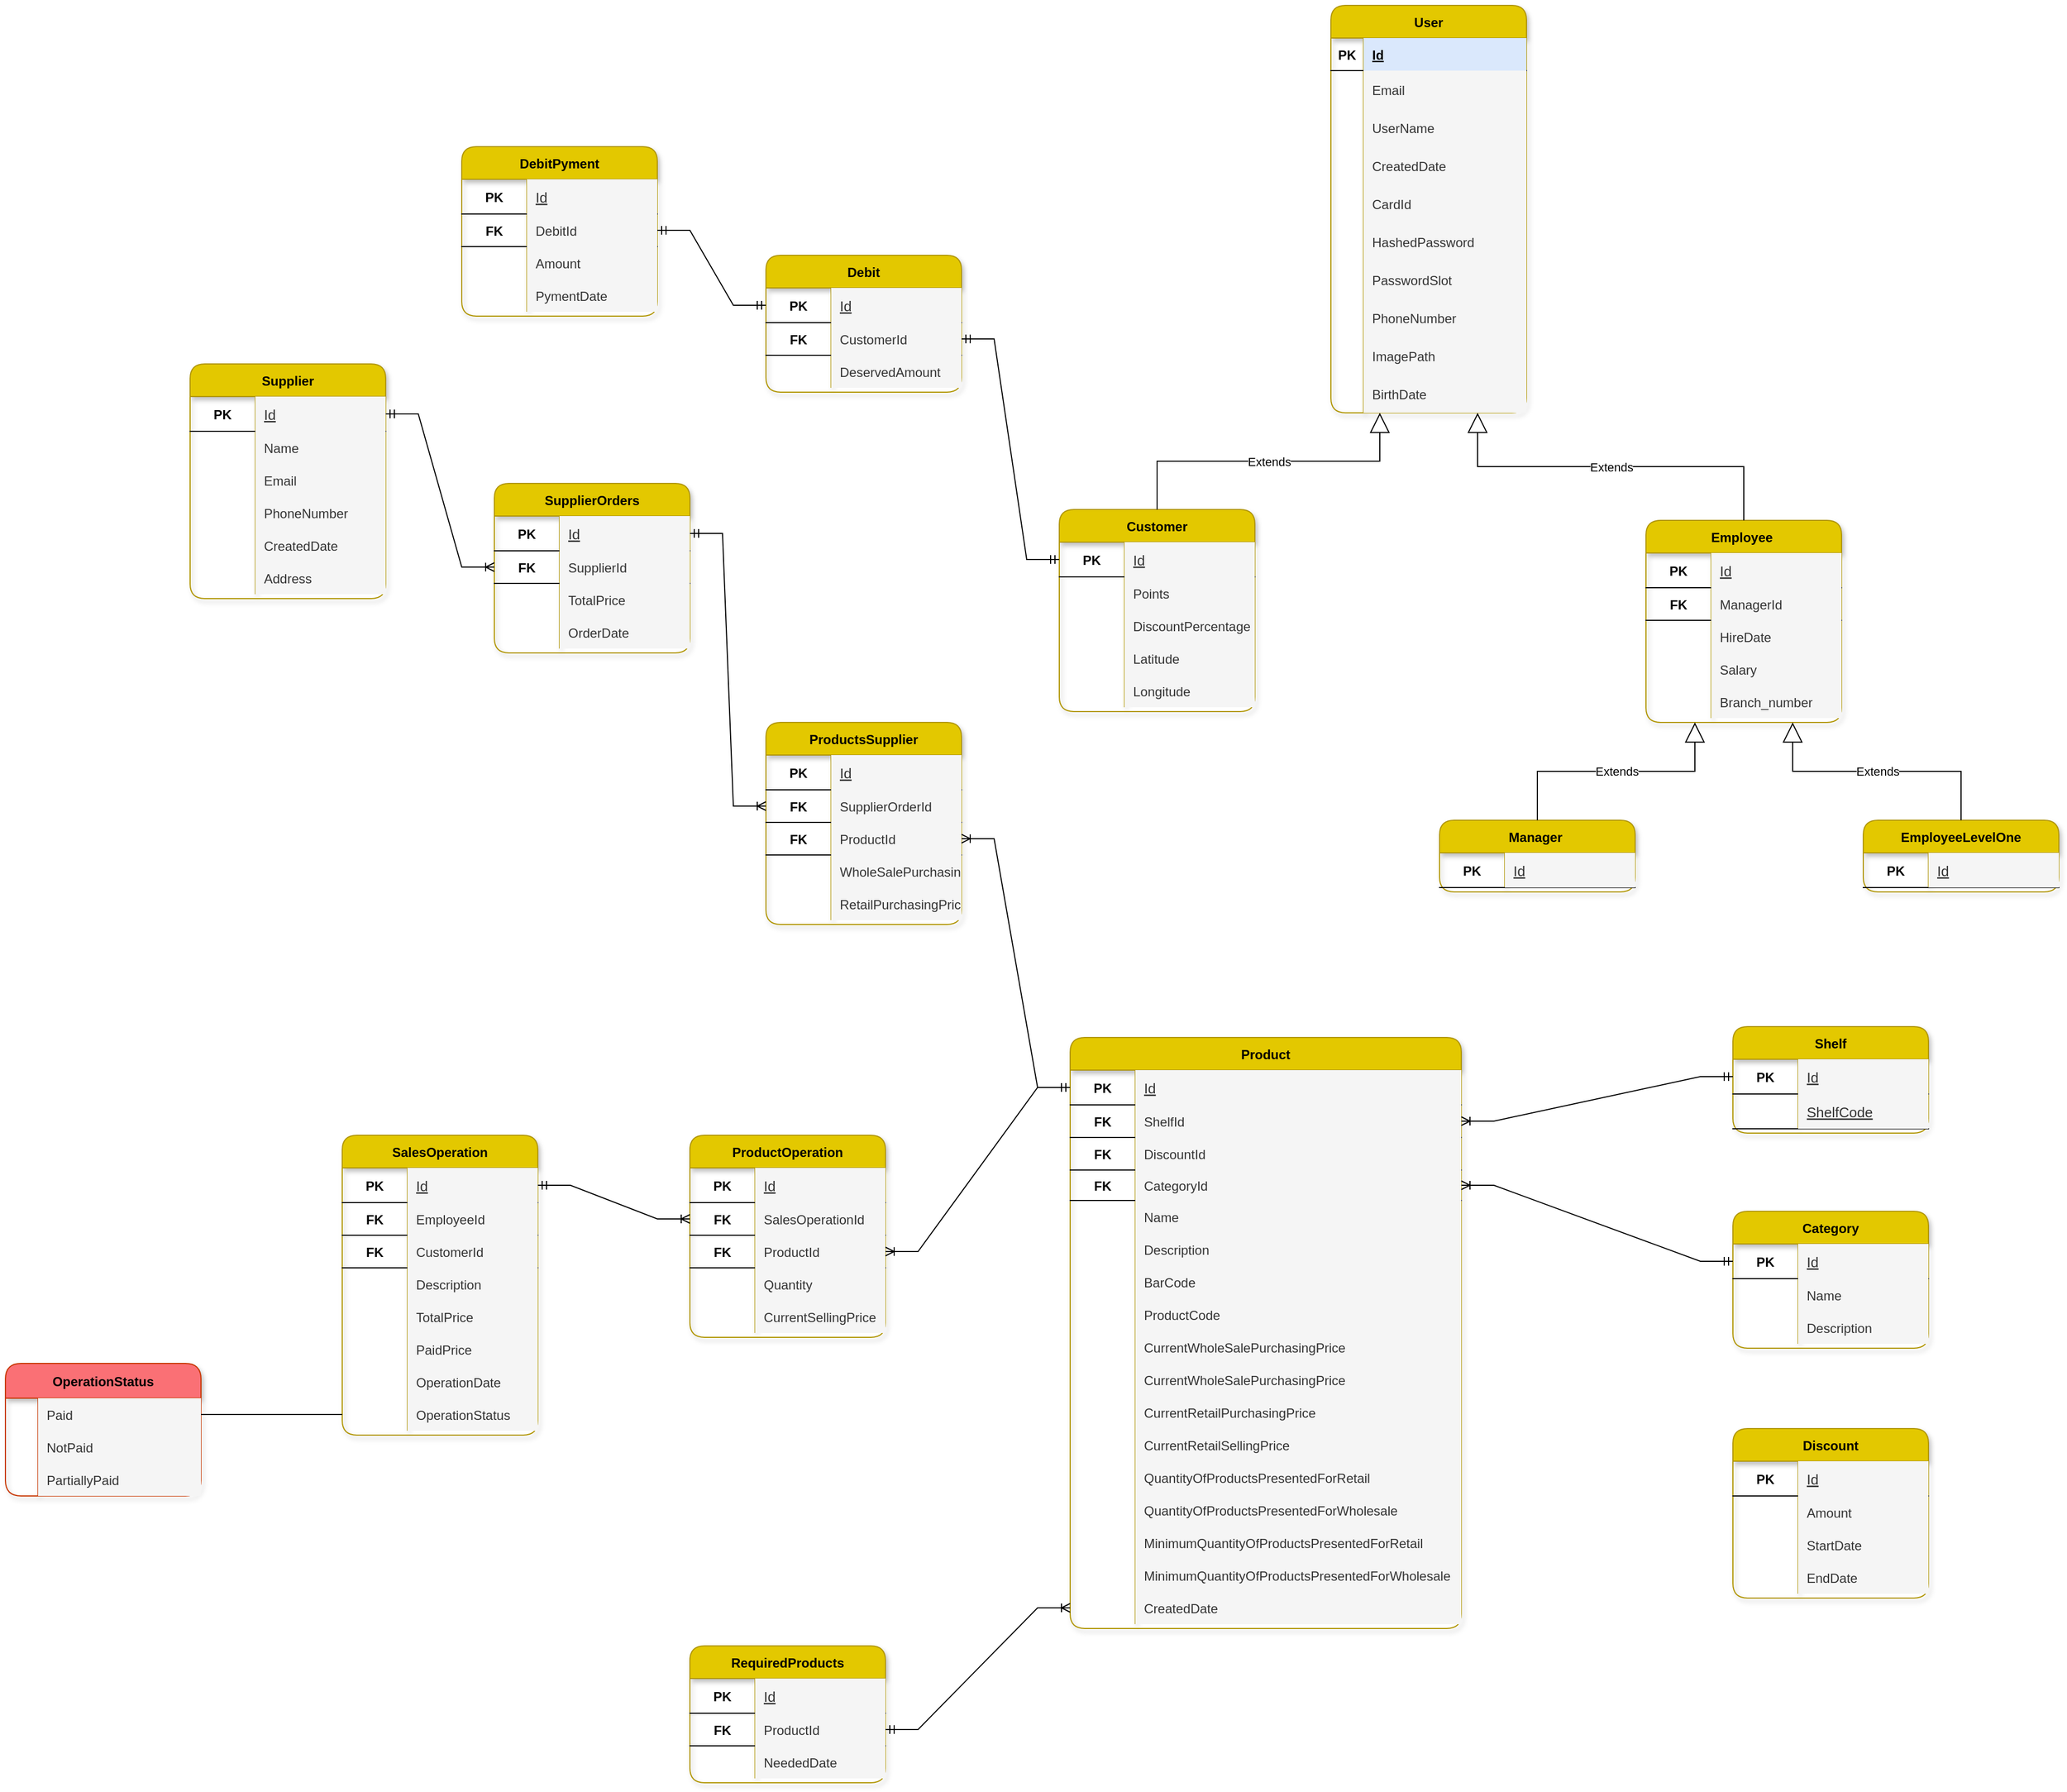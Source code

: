 <mxfile version="20.7.4" type="device"><diagram id="EMWQ2vR0Pyp--_P7YJi9" name="Page-1"><mxGraphModel dx="6368" dy="984" grid="1" gridSize="10" guides="1" tooltips="1" connect="1" arrows="1" fold="1" page="1" pageScale="1" pageWidth="4681" pageHeight="3300" math="0" shadow="0"><root><mxCell id="0"/><mxCell id="1" parent="0"/><mxCell id="c5nzTpd8uHBc42XHUanM-1" value="User" style="shape=table;startSize=30;container=1;collapsible=1;childLayout=tableLayout;fixedRows=1;rowLines=0;fontStyle=1;align=center;resizeLast=1;fillColor=#e3c800;strokeColor=#B09500;rounded=1;shadow=1;fontColor=#000000;" parent="1" vertex="1"><mxGeometry x="770" y="420" width="180" height="375" as="geometry"/></mxCell><mxCell id="c5nzTpd8uHBc42XHUanM-2" value="" style="shape=tableRow;horizontal=0;startSize=0;swimlaneHead=0;swimlaneBody=0;fillColor=none;collapsible=0;dropTarget=0;points=[[0,0.5],[1,0.5]];portConstraint=eastwest;top=0;left=0;right=0;bottom=1;" parent="c5nzTpd8uHBc42XHUanM-1" vertex="1"><mxGeometry y="30" width="180" height="30" as="geometry"/></mxCell><mxCell id="c5nzTpd8uHBc42XHUanM-3" value="PK" style="shape=partialRectangle;connectable=0;fillColor=none;top=0;left=0;bottom=0;right=0;fontStyle=1;overflow=hidden;" parent="c5nzTpd8uHBc42XHUanM-2" vertex="1"><mxGeometry width="30" height="30" as="geometry"><mxRectangle width="30" height="30" as="alternateBounds"/></mxGeometry></mxCell><mxCell id="c5nzTpd8uHBc42XHUanM-4" value="Id" style="shape=partialRectangle;connectable=0;fillColor=#dae8fc;top=0;left=0;bottom=0;right=0;align=left;spacingLeft=6;fontStyle=5;overflow=hidden;strokeColor=#6c8ebf;" parent="c5nzTpd8uHBc42XHUanM-2" vertex="1"><mxGeometry x="30" width="150" height="30" as="geometry"><mxRectangle width="150" height="30" as="alternateBounds"/></mxGeometry></mxCell><mxCell id="c5nzTpd8uHBc42XHUanM-5" style="shape=tableRow;horizontal=0;startSize=0;swimlaneHead=0;swimlaneBody=0;fillColor=none;collapsible=0;dropTarget=0;points=[[0,0.5],[1,0.5]];portConstraint=eastwest;top=0;left=0;right=0;bottom=0;" parent="c5nzTpd8uHBc42XHUanM-1" vertex="1"><mxGeometry y="60" width="180" height="35" as="geometry"/></mxCell><mxCell id="c5nzTpd8uHBc42XHUanM-6" style="shape=partialRectangle;connectable=0;fillColor=none;top=0;left=0;bottom=0;right=0;editable=1;overflow=hidden;" parent="c5nzTpd8uHBc42XHUanM-5" vertex="1"><mxGeometry width="30" height="35" as="geometry"><mxRectangle width="30" height="35" as="alternateBounds"/></mxGeometry></mxCell><mxCell id="c5nzTpd8uHBc42XHUanM-7" value="Email" style="shape=partialRectangle;connectable=0;fillColor=#f5f5f5;top=0;left=0;bottom=0;right=0;align=left;spacingLeft=6;overflow=hidden;strokeColor=#666666;fontColor=#333333;" parent="c5nzTpd8uHBc42XHUanM-5" vertex="1"><mxGeometry x="30" width="150" height="35" as="geometry"><mxRectangle width="150" height="35" as="alternateBounds"/></mxGeometry></mxCell><mxCell id="c5nzTpd8uHBc42XHUanM-8" style="shape=tableRow;horizontal=0;startSize=0;swimlaneHead=0;swimlaneBody=0;fillColor=none;collapsible=0;dropTarget=0;points=[[0,0.5],[1,0.5]];portConstraint=eastwest;top=0;left=0;right=0;bottom=0;" parent="c5nzTpd8uHBc42XHUanM-1" vertex="1"><mxGeometry y="95" width="180" height="35" as="geometry"/></mxCell><mxCell id="c5nzTpd8uHBc42XHUanM-9" style="shape=partialRectangle;connectable=0;fillColor=none;top=0;left=0;bottom=0;right=0;editable=1;overflow=hidden;" parent="c5nzTpd8uHBc42XHUanM-8" vertex="1"><mxGeometry width="30" height="35" as="geometry"><mxRectangle width="30" height="35" as="alternateBounds"/></mxGeometry></mxCell><mxCell id="c5nzTpd8uHBc42XHUanM-10" value="UserName" style="shape=partialRectangle;connectable=0;fillColor=#f5f5f5;top=0;left=0;bottom=0;right=0;align=left;spacingLeft=6;overflow=hidden;strokeColor=#666666;fontColor=#333333;" parent="c5nzTpd8uHBc42XHUanM-8" vertex="1"><mxGeometry x="30" width="150" height="35" as="geometry"><mxRectangle width="150" height="35" as="alternateBounds"/></mxGeometry></mxCell><mxCell id="c5nzTpd8uHBc42XHUanM-11" style="shape=tableRow;horizontal=0;startSize=0;swimlaneHead=0;swimlaneBody=0;fillColor=none;collapsible=0;dropTarget=0;points=[[0,0.5],[1,0.5]];portConstraint=eastwest;top=0;left=0;right=0;bottom=0;" parent="c5nzTpd8uHBc42XHUanM-1" vertex="1"><mxGeometry y="130" width="180" height="35" as="geometry"/></mxCell><mxCell id="c5nzTpd8uHBc42XHUanM-12" style="shape=partialRectangle;connectable=0;fillColor=none;top=0;left=0;bottom=0;right=0;editable=1;overflow=hidden;" parent="c5nzTpd8uHBc42XHUanM-11" vertex="1"><mxGeometry width="30" height="35" as="geometry"><mxRectangle width="30" height="35" as="alternateBounds"/></mxGeometry></mxCell><mxCell id="c5nzTpd8uHBc42XHUanM-13" value="CreatedDate" style="shape=partialRectangle;connectable=0;fillColor=#f5f5f5;top=0;left=0;bottom=0;right=0;align=left;spacingLeft=6;overflow=hidden;strokeColor=#666666;fontColor=#333333;" parent="c5nzTpd8uHBc42XHUanM-11" vertex="1"><mxGeometry x="30" width="150" height="35" as="geometry"><mxRectangle width="150" height="35" as="alternateBounds"/></mxGeometry></mxCell><mxCell id="c5nzTpd8uHBc42XHUanM-14" style="shape=tableRow;horizontal=0;startSize=0;swimlaneHead=0;swimlaneBody=0;fillColor=none;collapsible=0;dropTarget=0;points=[[0,0.5],[1,0.5]];portConstraint=eastwest;top=0;left=0;right=0;bottom=0;" parent="c5nzTpd8uHBc42XHUanM-1" vertex="1"><mxGeometry y="165" width="180" height="35" as="geometry"/></mxCell><mxCell id="c5nzTpd8uHBc42XHUanM-15" style="shape=partialRectangle;connectable=0;fillColor=none;top=0;left=0;bottom=0;right=0;editable=1;overflow=hidden;" parent="c5nzTpd8uHBc42XHUanM-14" vertex="1"><mxGeometry width="30" height="35" as="geometry"><mxRectangle width="30" height="35" as="alternateBounds"/></mxGeometry></mxCell><mxCell id="c5nzTpd8uHBc42XHUanM-16" value="CardId" style="shape=partialRectangle;connectable=0;fillColor=#f5f5f5;top=0;left=0;bottom=0;right=0;align=left;spacingLeft=6;overflow=hidden;strokeColor=#666666;fontColor=#333333;" parent="c5nzTpd8uHBc42XHUanM-14" vertex="1"><mxGeometry x="30" width="150" height="35" as="geometry"><mxRectangle width="150" height="35" as="alternateBounds"/></mxGeometry></mxCell><mxCell id="c5nzTpd8uHBc42XHUanM-17" style="shape=tableRow;horizontal=0;startSize=0;swimlaneHead=0;swimlaneBody=0;fillColor=none;collapsible=0;dropTarget=0;points=[[0,0.5],[1,0.5]];portConstraint=eastwest;top=0;left=0;right=0;bottom=0;" parent="c5nzTpd8uHBc42XHUanM-1" vertex="1"><mxGeometry y="200" width="180" height="35" as="geometry"/></mxCell><mxCell id="c5nzTpd8uHBc42XHUanM-18" style="shape=partialRectangle;connectable=0;fillColor=none;top=0;left=0;bottom=0;right=0;editable=1;overflow=hidden;" parent="c5nzTpd8uHBc42XHUanM-17" vertex="1"><mxGeometry width="30" height="35" as="geometry"><mxRectangle width="30" height="35" as="alternateBounds"/></mxGeometry></mxCell><mxCell id="c5nzTpd8uHBc42XHUanM-19" value="HashedPassword" style="shape=partialRectangle;connectable=0;fillColor=#f5f5f5;top=0;left=0;bottom=0;right=0;align=left;spacingLeft=6;overflow=hidden;strokeColor=#666666;fontColor=#333333;" parent="c5nzTpd8uHBc42XHUanM-17" vertex="1"><mxGeometry x="30" width="150" height="35" as="geometry"><mxRectangle width="150" height="35" as="alternateBounds"/></mxGeometry></mxCell><mxCell id="c5nzTpd8uHBc42XHUanM-20" style="shape=tableRow;horizontal=0;startSize=0;swimlaneHead=0;swimlaneBody=0;fillColor=none;collapsible=0;dropTarget=0;points=[[0,0.5],[1,0.5]];portConstraint=eastwest;top=0;left=0;right=0;bottom=0;" parent="c5nzTpd8uHBc42XHUanM-1" vertex="1"><mxGeometry y="235" width="180" height="35" as="geometry"/></mxCell><mxCell id="c5nzTpd8uHBc42XHUanM-21" style="shape=partialRectangle;connectable=0;fillColor=none;top=0;left=0;bottom=0;right=0;editable=1;overflow=hidden;" parent="c5nzTpd8uHBc42XHUanM-20" vertex="1"><mxGeometry width="30" height="35" as="geometry"><mxRectangle width="30" height="35" as="alternateBounds"/></mxGeometry></mxCell><mxCell id="c5nzTpd8uHBc42XHUanM-22" value="PasswordSlot" style="shape=partialRectangle;connectable=0;fillColor=#f5f5f5;top=0;left=0;bottom=0;right=0;align=left;spacingLeft=6;overflow=hidden;strokeColor=#666666;fontColor=#333333;" parent="c5nzTpd8uHBc42XHUanM-20" vertex="1"><mxGeometry x="30" width="150" height="35" as="geometry"><mxRectangle width="150" height="35" as="alternateBounds"/></mxGeometry></mxCell><mxCell id="c5nzTpd8uHBc42XHUanM-23" style="shape=tableRow;horizontal=0;startSize=0;swimlaneHead=0;swimlaneBody=0;fillColor=none;collapsible=0;dropTarget=0;points=[[0,0.5],[1,0.5]];portConstraint=eastwest;top=0;left=0;right=0;bottom=0;" parent="c5nzTpd8uHBc42XHUanM-1" vertex="1"><mxGeometry y="270" width="180" height="35" as="geometry"/></mxCell><mxCell id="c5nzTpd8uHBc42XHUanM-24" style="shape=partialRectangle;connectable=0;fillColor=none;top=0;left=0;bottom=0;right=0;editable=1;overflow=hidden;" parent="c5nzTpd8uHBc42XHUanM-23" vertex="1"><mxGeometry width="30" height="35" as="geometry"><mxRectangle width="30" height="35" as="alternateBounds"/></mxGeometry></mxCell><mxCell id="c5nzTpd8uHBc42XHUanM-25" value="PhoneNumber" style="shape=partialRectangle;connectable=0;fillColor=#f5f5f5;top=0;left=0;bottom=0;right=0;align=left;spacingLeft=6;overflow=hidden;strokeColor=#666666;fontColor=#333333;" parent="c5nzTpd8uHBc42XHUanM-23" vertex="1"><mxGeometry x="30" width="150" height="35" as="geometry"><mxRectangle width="150" height="35" as="alternateBounds"/></mxGeometry></mxCell><mxCell id="c5nzTpd8uHBc42XHUanM-90" style="shape=tableRow;horizontal=0;startSize=0;swimlaneHead=0;swimlaneBody=0;fillColor=none;collapsible=0;dropTarget=0;points=[[0,0.5],[1,0.5]];portConstraint=eastwest;top=0;left=0;right=0;bottom=0;" parent="c5nzTpd8uHBc42XHUanM-1" vertex="1"><mxGeometry y="305" width="180" height="35" as="geometry"/></mxCell><mxCell id="c5nzTpd8uHBc42XHUanM-91" style="shape=partialRectangle;connectable=0;fillColor=none;top=0;left=0;bottom=0;right=0;editable=1;overflow=hidden;" parent="c5nzTpd8uHBc42XHUanM-90" vertex="1"><mxGeometry width="30" height="35" as="geometry"><mxRectangle width="30" height="35" as="alternateBounds"/></mxGeometry></mxCell><mxCell id="c5nzTpd8uHBc42XHUanM-92" value="ImagePath" style="shape=partialRectangle;connectable=0;fillColor=#f5f5f5;top=0;left=0;bottom=0;right=0;align=left;spacingLeft=6;overflow=hidden;strokeColor=#666666;fontColor=#333333;" parent="c5nzTpd8uHBc42XHUanM-90" vertex="1"><mxGeometry x="30" width="150" height="35" as="geometry"><mxRectangle width="150" height="35" as="alternateBounds"/></mxGeometry></mxCell><mxCell id="c5nzTpd8uHBc42XHUanM-87" style="shape=tableRow;horizontal=0;startSize=0;swimlaneHead=0;swimlaneBody=0;fillColor=none;collapsible=0;dropTarget=0;points=[[0,0.5],[1,0.5]];portConstraint=eastwest;top=0;left=0;right=0;bottom=0;" parent="c5nzTpd8uHBc42XHUanM-1" vertex="1"><mxGeometry y="340" width="180" height="35" as="geometry"/></mxCell><mxCell id="c5nzTpd8uHBc42XHUanM-88" style="shape=partialRectangle;connectable=0;fillColor=none;top=0;left=0;bottom=0;right=0;editable=1;overflow=hidden;" parent="c5nzTpd8uHBc42XHUanM-87" vertex="1"><mxGeometry width="30" height="35" as="geometry"><mxRectangle width="30" height="35" as="alternateBounds"/></mxGeometry></mxCell><mxCell id="c5nzTpd8uHBc42XHUanM-89" value="BirthDate" style="shape=partialRectangle;connectable=0;fillColor=#f5f5f5;top=0;left=0;bottom=0;right=0;align=left;spacingLeft=6;overflow=hidden;strokeColor=#666666;fontColor=#333333;" parent="c5nzTpd8uHBc42XHUanM-87" vertex="1"><mxGeometry x="30" width="150" height="35" as="geometry"><mxRectangle width="150" height="35" as="alternateBounds"/></mxGeometry></mxCell><mxCell id="c5nzTpd8uHBc42XHUanM-93" value="Employee " style="shape=table;startSize=30;container=1;collapsible=1;childLayout=tableLayout;fixedRows=1;rowLines=0;fontStyle=1;align=center;resizeLast=1;fillColor=#e3c800;strokeColor=#B09500;rounded=1;shadow=1;fontColor=#000000;" parent="1" vertex="1"><mxGeometry x="1060" y="894" width="180" height="186" as="geometry"/></mxCell><mxCell id="c5nzTpd8uHBc42XHUanM-94" style="shape=tableRow;horizontal=0;startSize=0;swimlaneHead=0;swimlaneBody=0;fillColor=none;collapsible=0;dropTarget=0;points=[[0,0.5],[1,0.5]];portConstraint=eastwest;top=0;left=0;right=0;bottom=1;" parent="c5nzTpd8uHBc42XHUanM-93" vertex="1"><mxGeometry y="30" width="180" height="32" as="geometry"/></mxCell><mxCell id="c5nzTpd8uHBc42XHUanM-95" value="PK" style="shape=partialRectangle;connectable=0;fillColor=none;top=0;left=0;bottom=0;right=0;fontStyle=1;overflow=hidden;" parent="c5nzTpd8uHBc42XHUanM-94" vertex="1"><mxGeometry width="60" height="32" as="geometry"><mxRectangle width="60" height="32" as="alternateBounds"/></mxGeometry></mxCell><mxCell id="c5nzTpd8uHBc42XHUanM-96" value="Id" style="shape=partialRectangle;connectable=0;fillColor=#f5f5f5;top=0;left=0;bottom=0;right=0;align=left;spacingLeft=6;fontStyle=4;overflow=hidden;strokeColor=#666666;fontColor=#333333;fontSize=13;" parent="c5nzTpd8uHBc42XHUanM-94" vertex="1"><mxGeometry x="60" width="120" height="32" as="geometry"><mxRectangle width="120" height="32" as="alternateBounds"/></mxGeometry></mxCell><mxCell id="c5nzTpd8uHBc42XHUanM-97" style="shape=tableRow;horizontal=0;startSize=0;swimlaneHead=0;swimlaneBody=0;fillColor=none;collapsible=0;dropTarget=0;points=[[0,0.5],[1,0.5]];portConstraint=eastwest;top=0;left=0;right=0;bottom=1;" parent="c5nzTpd8uHBc42XHUanM-93" vertex="1"><mxGeometry y="62" width="180" height="30" as="geometry"/></mxCell><mxCell id="c5nzTpd8uHBc42XHUanM-98" value="FK" style="shape=partialRectangle;connectable=0;fillColor=none;top=0;left=0;bottom=0;right=0;fontStyle=1;overflow=hidden;" parent="c5nzTpd8uHBc42XHUanM-97" vertex="1"><mxGeometry width="60" height="30" as="geometry"><mxRectangle width="60" height="30" as="alternateBounds"/></mxGeometry></mxCell><mxCell id="c5nzTpd8uHBc42XHUanM-99" value="ManagerId" style="shape=partialRectangle;connectable=0;fillColor=#f5f5f5;top=0;left=0;bottom=0;right=0;align=left;spacingLeft=6;fontStyle=0;overflow=hidden;strokeColor=#666666;fontColor=#333333;verticalAlign=middle;" parent="c5nzTpd8uHBc42XHUanM-97" vertex="1"><mxGeometry x="60" width="120" height="30" as="geometry"><mxRectangle width="120" height="30" as="alternateBounds"/></mxGeometry></mxCell><mxCell id="c5nzTpd8uHBc42XHUanM-100" style="shape=tableRow;horizontal=0;startSize=0;swimlaneHead=0;swimlaneBody=0;fillColor=none;collapsible=0;dropTarget=0;points=[[0,0.5],[1,0.5]];portConstraint=eastwest;top=0;left=0;right=0;bottom=0;" parent="c5nzTpd8uHBc42XHUanM-93" vertex="1"><mxGeometry y="92" width="180" height="30" as="geometry"/></mxCell><mxCell id="c5nzTpd8uHBc42XHUanM-101" style="shape=partialRectangle;connectable=0;fillColor=none;top=0;left=0;bottom=0;right=0;editable=1;overflow=hidden;" parent="c5nzTpd8uHBc42XHUanM-100" vertex="1"><mxGeometry width="60" height="30" as="geometry"><mxRectangle width="60" height="30" as="alternateBounds"/></mxGeometry></mxCell><mxCell id="c5nzTpd8uHBc42XHUanM-102" value="HireDate" style="shape=partialRectangle;connectable=0;fillColor=#f5f5f5;top=0;left=0;bottom=0;right=0;align=left;spacingLeft=6;overflow=hidden;strokeColor=#666666;fontColor=#333333;" parent="c5nzTpd8uHBc42XHUanM-100" vertex="1"><mxGeometry x="60" width="120" height="30" as="geometry"><mxRectangle width="120" height="30" as="alternateBounds"/></mxGeometry></mxCell><mxCell id="c5nzTpd8uHBc42XHUanM-103" style="shape=tableRow;horizontal=0;startSize=0;swimlaneHead=0;swimlaneBody=0;fillColor=none;collapsible=0;dropTarget=0;points=[[0,0.5],[1,0.5]];portConstraint=eastwest;top=0;left=0;right=0;bottom=0;" parent="c5nzTpd8uHBc42XHUanM-93" vertex="1"><mxGeometry y="122" width="180" height="30" as="geometry"/></mxCell><mxCell id="c5nzTpd8uHBc42XHUanM-104" style="shape=partialRectangle;connectable=0;fillColor=none;top=0;left=0;bottom=0;right=0;editable=1;overflow=hidden;" parent="c5nzTpd8uHBc42XHUanM-103" vertex="1"><mxGeometry width="60" height="30" as="geometry"><mxRectangle width="60" height="30" as="alternateBounds"/></mxGeometry></mxCell><mxCell id="c5nzTpd8uHBc42XHUanM-105" value="Salary" style="shape=partialRectangle;connectable=0;fillColor=#f5f5f5;top=0;left=0;bottom=0;right=0;align=left;spacingLeft=6;overflow=hidden;strokeColor=#666666;fontColor=#333333;" parent="c5nzTpd8uHBc42XHUanM-103" vertex="1"><mxGeometry x="60" width="120" height="30" as="geometry"><mxRectangle width="120" height="30" as="alternateBounds"/></mxGeometry></mxCell><mxCell id="c5nzTpd8uHBc42XHUanM-173" style="shape=tableRow;horizontal=0;startSize=0;swimlaneHead=0;swimlaneBody=0;fillColor=none;collapsible=0;dropTarget=0;points=[[0,0.5],[1,0.5]];portConstraint=eastwest;top=0;left=0;right=0;bottom=0;" parent="c5nzTpd8uHBc42XHUanM-93" vertex="1"><mxGeometry y="152" width="180" height="30" as="geometry"/></mxCell><mxCell id="c5nzTpd8uHBc42XHUanM-174" style="shape=partialRectangle;connectable=0;fillColor=none;top=0;left=0;bottom=0;right=0;editable=1;overflow=hidden;" parent="c5nzTpd8uHBc42XHUanM-173" vertex="1"><mxGeometry width="60" height="30" as="geometry"><mxRectangle width="60" height="30" as="alternateBounds"/></mxGeometry></mxCell><mxCell id="c5nzTpd8uHBc42XHUanM-175" value="Branch_number" style="shape=partialRectangle;connectable=0;fillColor=#f5f5f5;top=0;left=0;bottom=0;right=0;align=left;spacingLeft=6;overflow=hidden;strokeColor=#666666;fontColor=#333333;" parent="c5nzTpd8uHBc42XHUanM-173" vertex="1"><mxGeometry x="60" width="120" height="30" as="geometry"><mxRectangle width="120" height="30" as="alternateBounds"/></mxGeometry></mxCell><mxCell id="c5nzTpd8uHBc42XHUanM-110" value="Customer" style="shape=table;startSize=30;container=1;collapsible=1;childLayout=tableLayout;fixedRows=1;rowLines=0;fontStyle=1;align=center;resizeLast=1;fillColor=#e3c800;strokeColor=#B09500;rounded=1;shadow=1;fontColor=#000000;" parent="1" vertex="1"><mxGeometry x="520" y="884" width="180" height="186" as="geometry"/></mxCell><mxCell id="c5nzTpd8uHBc42XHUanM-111" style="shape=tableRow;horizontal=0;startSize=0;swimlaneHead=0;swimlaneBody=0;fillColor=none;collapsible=0;dropTarget=0;points=[[0,0.5],[1,0.5]];portConstraint=eastwest;top=0;left=0;right=0;bottom=1;" parent="c5nzTpd8uHBc42XHUanM-110" vertex="1"><mxGeometry y="30" width="180" height="32" as="geometry"/></mxCell><mxCell id="c5nzTpd8uHBc42XHUanM-112" value="PK" style="shape=partialRectangle;connectable=0;fillColor=none;top=0;left=0;bottom=0;right=0;fontStyle=1;overflow=hidden;" parent="c5nzTpd8uHBc42XHUanM-111" vertex="1"><mxGeometry width="60" height="32" as="geometry"><mxRectangle width="60" height="32" as="alternateBounds"/></mxGeometry></mxCell><mxCell id="c5nzTpd8uHBc42XHUanM-113" value="Id" style="shape=partialRectangle;connectable=0;fillColor=#f5f5f5;top=0;left=0;bottom=0;right=0;align=left;spacingLeft=6;fontStyle=4;overflow=hidden;strokeColor=#666666;fontColor=#333333;fontSize=13;" parent="c5nzTpd8uHBc42XHUanM-111" vertex="1"><mxGeometry x="60" width="120" height="32" as="geometry"><mxRectangle width="120" height="32" as="alternateBounds"/></mxGeometry></mxCell><mxCell id="c5nzTpd8uHBc42XHUanM-117" style="shape=tableRow;horizontal=0;startSize=0;swimlaneHead=0;swimlaneBody=0;fillColor=none;collapsible=0;dropTarget=0;points=[[0,0.5],[1,0.5]];portConstraint=eastwest;top=0;left=0;right=0;bottom=0;" parent="c5nzTpd8uHBc42XHUanM-110" vertex="1"><mxGeometry y="62" width="180" height="30" as="geometry"/></mxCell><mxCell id="c5nzTpd8uHBc42XHUanM-118" style="shape=partialRectangle;connectable=0;fillColor=none;top=0;left=0;bottom=0;right=0;editable=1;overflow=hidden;" parent="c5nzTpd8uHBc42XHUanM-117" vertex="1"><mxGeometry width="60" height="30" as="geometry"><mxRectangle width="60" height="30" as="alternateBounds"/></mxGeometry></mxCell><mxCell id="c5nzTpd8uHBc42XHUanM-119" value="Points" style="shape=partialRectangle;connectable=0;fillColor=#f5f5f5;top=0;left=0;bottom=0;right=0;align=left;spacingLeft=6;overflow=hidden;strokeColor=#666666;fontColor=#333333;" parent="c5nzTpd8uHBc42XHUanM-117" vertex="1"><mxGeometry x="60" width="120" height="30" as="geometry"><mxRectangle width="120" height="30" as="alternateBounds"/></mxGeometry></mxCell><mxCell id="c5nzTpd8uHBc42XHUanM-120" style="shape=tableRow;horizontal=0;startSize=0;swimlaneHead=0;swimlaneBody=0;fillColor=none;collapsible=0;dropTarget=0;points=[[0,0.5],[1,0.5]];portConstraint=eastwest;top=0;left=0;right=0;bottom=0;" parent="c5nzTpd8uHBc42XHUanM-110" vertex="1"><mxGeometry y="92" width="180" height="30" as="geometry"/></mxCell><mxCell id="c5nzTpd8uHBc42XHUanM-121" style="shape=partialRectangle;connectable=0;fillColor=none;top=0;left=0;bottom=0;right=0;editable=1;overflow=hidden;" parent="c5nzTpd8uHBc42XHUanM-120" vertex="1"><mxGeometry width="60" height="30" as="geometry"><mxRectangle width="60" height="30" as="alternateBounds"/></mxGeometry></mxCell><mxCell id="c5nzTpd8uHBc42XHUanM-122" value="DiscountPercentage" style="shape=partialRectangle;connectable=0;fillColor=#f5f5f5;top=0;left=0;bottom=0;right=0;align=left;spacingLeft=6;overflow=hidden;strokeColor=#666666;fontColor=#333333;" parent="c5nzTpd8uHBc42XHUanM-120" vertex="1"><mxGeometry x="60" width="120" height="30" as="geometry"><mxRectangle width="120" height="30" as="alternateBounds"/></mxGeometry></mxCell><mxCell id="c5nzTpd8uHBc42XHUanM-126" style="shape=tableRow;horizontal=0;startSize=0;swimlaneHead=0;swimlaneBody=0;fillColor=none;collapsible=0;dropTarget=0;points=[[0,0.5],[1,0.5]];portConstraint=eastwest;top=0;left=0;right=0;bottom=0;" parent="c5nzTpd8uHBc42XHUanM-110" vertex="1"><mxGeometry y="122" width="180" height="30" as="geometry"/></mxCell><mxCell id="c5nzTpd8uHBc42XHUanM-127" style="shape=partialRectangle;connectable=0;fillColor=none;top=0;left=0;bottom=0;right=0;editable=1;overflow=hidden;" parent="c5nzTpd8uHBc42XHUanM-126" vertex="1"><mxGeometry width="60" height="30" as="geometry"><mxRectangle width="60" height="30" as="alternateBounds"/></mxGeometry></mxCell><mxCell id="c5nzTpd8uHBc42XHUanM-128" value="Latitude" style="shape=partialRectangle;connectable=0;fillColor=#f5f5f5;top=0;left=0;bottom=0;right=0;align=left;spacingLeft=6;overflow=hidden;strokeColor=#666666;fontColor=#333333;" parent="c5nzTpd8uHBc42XHUanM-126" vertex="1"><mxGeometry x="60" width="120" height="30" as="geometry"><mxRectangle width="120" height="30" as="alternateBounds"/></mxGeometry></mxCell><mxCell id="c5nzTpd8uHBc42XHUanM-123" style="shape=tableRow;horizontal=0;startSize=0;swimlaneHead=0;swimlaneBody=0;fillColor=none;collapsible=0;dropTarget=0;points=[[0,0.5],[1,0.5]];portConstraint=eastwest;top=0;left=0;right=0;bottom=0;" parent="c5nzTpd8uHBc42XHUanM-110" vertex="1"><mxGeometry y="152" width="180" height="30" as="geometry"/></mxCell><mxCell id="c5nzTpd8uHBc42XHUanM-124" style="shape=partialRectangle;connectable=0;fillColor=none;top=0;left=0;bottom=0;right=0;editable=1;overflow=hidden;" parent="c5nzTpd8uHBc42XHUanM-123" vertex="1"><mxGeometry width="60" height="30" as="geometry"><mxRectangle width="60" height="30" as="alternateBounds"/></mxGeometry></mxCell><mxCell id="c5nzTpd8uHBc42XHUanM-125" value="Longitude" style="shape=partialRectangle;connectable=0;fillColor=#f5f5f5;top=0;left=0;bottom=0;right=0;align=left;spacingLeft=6;overflow=hidden;strokeColor=#666666;fontColor=#333333;" parent="c5nzTpd8uHBc42XHUanM-123" vertex="1"><mxGeometry x="60" width="120" height="30" as="geometry"><mxRectangle width="120" height="30" as="alternateBounds"/></mxGeometry></mxCell><mxCell id="c5nzTpd8uHBc42XHUanM-129" value="Manager " style="shape=table;startSize=30;container=1;collapsible=1;childLayout=tableLayout;fixedRows=1;rowLines=0;fontStyle=1;align=center;resizeLast=1;fillColor=#e3c800;strokeColor=#B09500;rounded=1;shadow=1;fontColor=#000000;" parent="1" vertex="1"><mxGeometry x="870" y="1170" width="180" height="66" as="geometry"/></mxCell><mxCell id="c5nzTpd8uHBc42XHUanM-130" style="shape=tableRow;horizontal=0;startSize=0;swimlaneHead=0;swimlaneBody=0;fillColor=none;collapsible=0;dropTarget=0;points=[[0,0.5],[1,0.5]];portConstraint=eastwest;top=0;left=0;right=0;bottom=1;" parent="c5nzTpd8uHBc42XHUanM-129" vertex="1"><mxGeometry y="30" width="180" height="32" as="geometry"/></mxCell><mxCell id="c5nzTpd8uHBc42XHUanM-131" value="PK" style="shape=partialRectangle;connectable=0;fillColor=none;top=0;left=0;bottom=0;right=0;fontStyle=1;overflow=hidden;" parent="c5nzTpd8uHBc42XHUanM-130" vertex="1"><mxGeometry width="60" height="32" as="geometry"><mxRectangle width="60" height="32" as="alternateBounds"/></mxGeometry></mxCell><mxCell id="c5nzTpd8uHBc42XHUanM-132" value="Id" style="shape=partialRectangle;connectable=0;fillColor=#f5f5f5;top=0;left=0;bottom=0;right=0;align=left;spacingLeft=6;fontStyle=4;overflow=hidden;strokeColor=#666666;fontColor=#333333;fontSize=13;" parent="c5nzTpd8uHBc42XHUanM-130" vertex="1"><mxGeometry x="60" width="120" height="32" as="geometry"><mxRectangle width="120" height="32" as="alternateBounds"/></mxGeometry></mxCell><mxCell id="c5nzTpd8uHBc42XHUanM-151" value="EmployeeLevelOne" style="shape=table;startSize=30;container=1;collapsible=1;childLayout=tableLayout;fixedRows=1;rowLines=0;fontStyle=1;align=center;resizeLast=1;fillColor=#e3c800;strokeColor=#B09500;rounded=1;shadow=1;fontColor=#000000;" parent="1" vertex="1"><mxGeometry x="1260" y="1170" width="180" height="66" as="geometry"/></mxCell><mxCell id="c5nzTpd8uHBc42XHUanM-152" style="shape=tableRow;horizontal=0;startSize=0;swimlaneHead=0;swimlaneBody=0;fillColor=none;collapsible=0;dropTarget=0;points=[[0,0.5],[1,0.5]];portConstraint=eastwest;top=0;left=0;right=0;bottom=1;" parent="c5nzTpd8uHBc42XHUanM-151" vertex="1"><mxGeometry y="30" width="180" height="32" as="geometry"/></mxCell><mxCell id="c5nzTpd8uHBc42XHUanM-153" value="PK" style="shape=partialRectangle;connectable=0;fillColor=none;top=0;left=0;bottom=0;right=0;fontStyle=1;overflow=hidden;" parent="c5nzTpd8uHBc42XHUanM-152" vertex="1"><mxGeometry width="60" height="32" as="geometry"><mxRectangle width="60" height="32" as="alternateBounds"/></mxGeometry></mxCell><mxCell id="c5nzTpd8uHBc42XHUanM-154" value="Id" style="shape=partialRectangle;connectable=0;fillColor=#f5f5f5;top=0;left=0;bottom=0;right=0;align=left;spacingLeft=6;fontStyle=4;overflow=hidden;strokeColor=#666666;fontColor=#333333;fontSize=13;" parent="c5nzTpd8uHBc42XHUanM-152" vertex="1"><mxGeometry x="60" width="120" height="32" as="geometry"><mxRectangle width="120" height="32" as="alternateBounds"/></mxGeometry></mxCell><mxCell id="c5nzTpd8uHBc42XHUanM-176" value="Supplier" style="shape=table;startSize=30;container=1;collapsible=1;childLayout=tableLayout;fixedRows=1;rowLines=0;fontStyle=1;align=center;resizeLast=1;fillColor=#e3c800;strokeColor=#B09500;rounded=1;shadow=1;fontColor=#000000;" parent="1" vertex="1"><mxGeometry x="-280" y="750" width="180" height="216" as="geometry"/></mxCell><mxCell id="c5nzTpd8uHBc42XHUanM-177" style="shape=tableRow;horizontal=0;startSize=0;swimlaneHead=0;swimlaneBody=0;fillColor=none;collapsible=0;dropTarget=0;points=[[0,0.5],[1,0.5]];portConstraint=eastwest;top=0;left=0;right=0;bottom=1;" parent="c5nzTpd8uHBc42XHUanM-176" vertex="1"><mxGeometry y="30" width="180" height="32" as="geometry"/></mxCell><mxCell id="c5nzTpd8uHBc42XHUanM-178" value="PK" style="shape=partialRectangle;connectable=0;fillColor=none;top=0;left=0;bottom=0;right=0;fontStyle=1;overflow=hidden;" parent="c5nzTpd8uHBc42XHUanM-177" vertex="1"><mxGeometry width="60" height="32" as="geometry"><mxRectangle width="60" height="32" as="alternateBounds"/></mxGeometry></mxCell><mxCell id="c5nzTpd8uHBc42XHUanM-179" value="Id" style="shape=partialRectangle;connectable=0;fillColor=#f5f5f5;top=0;left=0;bottom=0;right=0;align=left;spacingLeft=6;fontStyle=4;overflow=hidden;strokeColor=#666666;fontColor=#333333;fontSize=13;" parent="c5nzTpd8uHBc42XHUanM-177" vertex="1"><mxGeometry x="60" width="120" height="32" as="geometry"><mxRectangle width="120" height="32" as="alternateBounds"/></mxGeometry></mxCell><mxCell id="c5nzTpd8uHBc42XHUanM-180" style="shape=tableRow;horizontal=0;startSize=0;swimlaneHead=0;swimlaneBody=0;fillColor=none;collapsible=0;dropTarget=0;points=[[0,0.5],[1,0.5]];portConstraint=eastwest;top=0;left=0;right=0;bottom=0;" parent="c5nzTpd8uHBc42XHUanM-176" vertex="1"><mxGeometry y="62" width="180" height="30" as="geometry"/></mxCell><mxCell id="c5nzTpd8uHBc42XHUanM-181" style="shape=partialRectangle;connectable=0;fillColor=none;top=0;left=0;bottom=0;right=0;editable=1;overflow=hidden;" parent="c5nzTpd8uHBc42XHUanM-180" vertex="1"><mxGeometry width="60" height="30" as="geometry"><mxRectangle width="60" height="30" as="alternateBounds"/></mxGeometry></mxCell><mxCell id="c5nzTpd8uHBc42XHUanM-182" value="Name" style="shape=partialRectangle;connectable=0;fillColor=#f5f5f5;top=0;left=0;bottom=0;right=0;align=left;spacingLeft=6;overflow=hidden;strokeColor=#666666;fontColor=#333333;" parent="c5nzTpd8uHBc42XHUanM-180" vertex="1"><mxGeometry x="60" width="120" height="30" as="geometry"><mxRectangle width="120" height="30" as="alternateBounds"/></mxGeometry></mxCell><mxCell id="c5nzTpd8uHBc42XHUanM-183" style="shape=tableRow;horizontal=0;startSize=0;swimlaneHead=0;swimlaneBody=0;fillColor=none;collapsible=0;dropTarget=0;points=[[0,0.5],[1,0.5]];portConstraint=eastwest;top=0;left=0;right=0;bottom=0;" parent="c5nzTpd8uHBc42XHUanM-176" vertex="1"><mxGeometry y="92" width="180" height="30" as="geometry"/></mxCell><mxCell id="c5nzTpd8uHBc42XHUanM-184" style="shape=partialRectangle;connectable=0;fillColor=none;top=0;left=0;bottom=0;right=0;editable=1;overflow=hidden;" parent="c5nzTpd8uHBc42XHUanM-183" vertex="1"><mxGeometry width="60" height="30" as="geometry"><mxRectangle width="60" height="30" as="alternateBounds"/></mxGeometry></mxCell><mxCell id="c5nzTpd8uHBc42XHUanM-185" value="Email" style="shape=partialRectangle;connectable=0;fillColor=#f5f5f5;top=0;left=0;bottom=0;right=0;align=left;spacingLeft=6;overflow=hidden;strokeColor=#666666;fontColor=#333333;" parent="c5nzTpd8uHBc42XHUanM-183" vertex="1"><mxGeometry x="60" width="120" height="30" as="geometry"><mxRectangle width="120" height="30" as="alternateBounds"/></mxGeometry></mxCell><mxCell id="c5nzTpd8uHBc42XHUanM-186" style="shape=tableRow;horizontal=0;startSize=0;swimlaneHead=0;swimlaneBody=0;fillColor=none;collapsible=0;dropTarget=0;points=[[0,0.5],[1,0.5]];portConstraint=eastwest;top=0;left=0;right=0;bottom=0;" parent="c5nzTpd8uHBc42XHUanM-176" vertex="1"><mxGeometry y="122" width="180" height="30" as="geometry"/></mxCell><mxCell id="c5nzTpd8uHBc42XHUanM-187" style="shape=partialRectangle;connectable=0;fillColor=none;top=0;left=0;bottom=0;right=0;editable=1;overflow=hidden;" parent="c5nzTpd8uHBc42XHUanM-186" vertex="1"><mxGeometry width="60" height="30" as="geometry"><mxRectangle width="60" height="30" as="alternateBounds"/></mxGeometry></mxCell><mxCell id="c5nzTpd8uHBc42XHUanM-188" value="PhoneNumber" style="shape=partialRectangle;connectable=0;fillColor=#f5f5f5;top=0;left=0;bottom=0;right=0;align=left;spacingLeft=6;overflow=hidden;strokeColor=#666666;fontColor=#333333;" parent="c5nzTpd8uHBc42XHUanM-186" vertex="1"><mxGeometry x="60" width="120" height="30" as="geometry"><mxRectangle width="120" height="30" as="alternateBounds"/></mxGeometry></mxCell><mxCell id="c5nzTpd8uHBc42XHUanM-189" style="shape=tableRow;horizontal=0;startSize=0;swimlaneHead=0;swimlaneBody=0;fillColor=none;collapsible=0;dropTarget=0;points=[[0,0.5],[1,0.5]];portConstraint=eastwest;top=0;left=0;right=0;bottom=0;" parent="c5nzTpd8uHBc42XHUanM-176" vertex="1"><mxGeometry y="152" width="180" height="30" as="geometry"/></mxCell><mxCell id="c5nzTpd8uHBc42XHUanM-190" style="shape=partialRectangle;connectable=0;fillColor=none;top=0;left=0;bottom=0;right=0;editable=1;overflow=hidden;" parent="c5nzTpd8uHBc42XHUanM-189" vertex="1"><mxGeometry width="60" height="30" as="geometry"><mxRectangle width="60" height="30" as="alternateBounds"/></mxGeometry></mxCell><mxCell id="c5nzTpd8uHBc42XHUanM-191" value="CreatedDate" style="shape=partialRectangle;connectable=0;fillColor=#f5f5f5;top=0;left=0;bottom=0;right=0;align=left;spacingLeft=6;overflow=hidden;strokeColor=#666666;fontColor=#333333;" parent="c5nzTpd8uHBc42XHUanM-189" vertex="1"><mxGeometry x="60" width="120" height="30" as="geometry"><mxRectangle width="120" height="30" as="alternateBounds"/></mxGeometry></mxCell><mxCell id="c5nzTpd8uHBc42XHUanM-192" style="shape=tableRow;horizontal=0;startSize=0;swimlaneHead=0;swimlaneBody=0;fillColor=none;collapsible=0;dropTarget=0;points=[[0,0.5],[1,0.5]];portConstraint=eastwest;top=0;left=0;right=0;bottom=0;" parent="c5nzTpd8uHBc42XHUanM-176" vertex="1"><mxGeometry y="182" width="180" height="30" as="geometry"/></mxCell><mxCell id="c5nzTpd8uHBc42XHUanM-193" style="shape=partialRectangle;connectable=0;fillColor=none;top=0;left=0;bottom=0;right=0;editable=1;overflow=hidden;" parent="c5nzTpd8uHBc42XHUanM-192" vertex="1"><mxGeometry width="60" height="30" as="geometry"><mxRectangle width="60" height="30" as="alternateBounds"/></mxGeometry></mxCell><mxCell id="c5nzTpd8uHBc42XHUanM-194" value="Address" style="shape=partialRectangle;connectable=0;fillColor=#f5f5f5;top=0;left=0;bottom=0;right=0;align=left;spacingLeft=6;overflow=hidden;strokeColor=#666666;fontColor=#333333;" parent="c5nzTpd8uHBc42XHUanM-192" vertex="1"><mxGeometry x="60" width="120" height="30" as="geometry"><mxRectangle width="120" height="30" as="alternateBounds"/></mxGeometry></mxCell><mxCell id="c5nzTpd8uHBc42XHUanM-195" value="Product" style="shape=table;startSize=30;container=1;collapsible=1;childLayout=tableLayout;fixedRows=1;rowLines=0;fontStyle=1;align=center;resizeLast=1;fillColor=#e3c800;strokeColor=#B09500;rounded=1;shadow=1;fontColor=#000000;" parent="1" vertex="1"><mxGeometry x="530" y="1370" width="360" height="544" as="geometry"/></mxCell><mxCell id="c5nzTpd8uHBc42XHUanM-196" style="shape=tableRow;horizontal=0;startSize=0;swimlaneHead=0;swimlaneBody=0;fillColor=none;collapsible=0;dropTarget=0;points=[[0,0.5],[1,0.5]];portConstraint=eastwest;top=0;left=0;right=0;bottom=1;" parent="c5nzTpd8uHBc42XHUanM-195" vertex="1"><mxGeometry y="30" width="360" height="32" as="geometry"/></mxCell><mxCell id="c5nzTpd8uHBc42XHUanM-197" value="PK" style="shape=partialRectangle;connectable=0;fillColor=none;top=0;left=0;bottom=0;right=0;fontStyle=1;overflow=hidden;" parent="c5nzTpd8uHBc42XHUanM-196" vertex="1"><mxGeometry width="60" height="32" as="geometry"><mxRectangle width="60" height="32" as="alternateBounds"/></mxGeometry></mxCell><mxCell id="c5nzTpd8uHBc42XHUanM-198" value="Id" style="shape=partialRectangle;connectable=0;fillColor=#f5f5f5;top=0;left=0;bottom=0;right=0;align=left;spacingLeft=6;fontStyle=4;overflow=hidden;strokeColor=#666666;fontColor=#333333;fontSize=13;" parent="c5nzTpd8uHBc42XHUanM-196" vertex="1"><mxGeometry x="60" width="300" height="32" as="geometry"><mxRectangle width="300" height="32" as="alternateBounds"/></mxGeometry></mxCell><mxCell id="c5nzTpd8uHBc42XHUanM-247" style="shape=tableRow;horizontal=0;startSize=0;swimlaneHead=0;swimlaneBody=0;fillColor=none;collapsible=0;dropTarget=0;points=[[0,0.5],[1,0.5]];portConstraint=eastwest;top=0;left=0;right=0;bottom=1;" parent="c5nzTpd8uHBc42XHUanM-195" vertex="1"><mxGeometry y="62" width="360" height="30" as="geometry"/></mxCell><mxCell id="c5nzTpd8uHBc42XHUanM-248" value="FK" style="shape=partialRectangle;connectable=0;fillColor=none;top=0;left=0;bottom=0;right=0;fontStyle=1;overflow=hidden;" parent="c5nzTpd8uHBc42XHUanM-247" vertex="1"><mxGeometry width="60" height="30" as="geometry"><mxRectangle width="60" height="30" as="alternateBounds"/></mxGeometry></mxCell><mxCell id="c5nzTpd8uHBc42XHUanM-249" value="ShelfId" style="shape=partialRectangle;connectable=0;fillColor=#f5f5f5;top=0;left=0;bottom=0;right=0;align=left;spacingLeft=6;fontStyle=0;overflow=hidden;strokeColor=#666666;fontColor=#333333;verticalAlign=middle;" parent="c5nzTpd8uHBc42XHUanM-247" vertex="1"><mxGeometry x="60" width="300" height="30" as="geometry"><mxRectangle width="300" height="30" as="alternateBounds"/></mxGeometry></mxCell><mxCell id="c5nzTpd8uHBc42XHUanM-244" style="shape=tableRow;horizontal=0;startSize=0;swimlaneHead=0;swimlaneBody=0;fillColor=none;collapsible=0;dropTarget=0;points=[[0,0.5],[1,0.5]];portConstraint=eastwest;top=0;left=0;right=0;bottom=1;" parent="c5nzTpd8uHBc42XHUanM-195" vertex="1"><mxGeometry y="92" width="360" height="30" as="geometry"/></mxCell><mxCell id="c5nzTpd8uHBc42XHUanM-245" value="FK" style="shape=partialRectangle;connectable=0;fillColor=none;top=0;left=0;bottom=0;right=0;fontStyle=1;overflow=hidden;" parent="c5nzTpd8uHBc42XHUanM-244" vertex="1"><mxGeometry width="60" height="30" as="geometry"><mxRectangle width="60" height="30" as="alternateBounds"/></mxGeometry></mxCell><mxCell id="c5nzTpd8uHBc42XHUanM-246" value="DiscountId" style="shape=partialRectangle;connectable=0;fillColor=#f5f5f5;top=0;left=0;bottom=0;right=0;align=left;spacingLeft=6;fontStyle=0;overflow=hidden;strokeColor=#666666;fontColor=#333333;verticalAlign=middle;" parent="c5nzTpd8uHBc42XHUanM-244" vertex="1"><mxGeometry x="60" width="300" height="30" as="geometry"><mxRectangle width="300" height="30" as="alternateBounds"/></mxGeometry></mxCell><mxCell id="c5nzTpd8uHBc42XHUanM-250" style="shape=tableRow;horizontal=0;startSize=0;swimlaneHead=0;swimlaneBody=0;fillColor=none;collapsible=0;dropTarget=0;points=[[0,0.5],[1,0.5]];portConstraint=eastwest;top=0;left=0;right=0;bottom=1;" parent="c5nzTpd8uHBc42XHUanM-195" vertex="1"><mxGeometry y="122" width="360" height="28" as="geometry"/></mxCell><mxCell id="c5nzTpd8uHBc42XHUanM-251" value="FK" style="shape=partialRectangle;connectable=0;fillColor=none;top=0;left=0;bottom=0;right=0;fontStyle=1;overflow=hidden;" parent="c5nzTpd8uHBc42XHUanM-250" vertex="1"><mxGeometry width="60" height="28" as="geometry"><mxRectangle width="60" height="28" as="alternateBounds"/></mxGeometry></mxCell><mxCell id="c5nzTpd8uHBc42XHUanM-252" value="CategoryId" style="shape=partialRectangle;connectable=0;fillColor=#f5f5f5;top=0;left=0;bottom=0;right=0;align=left;spacingLeft=6;fontStyle=0;overflow=hidden;strokeColor=#666666;fontColor=#333333;verticalAlign=middle;" parent="c5nzTpd8uHBc42XHUanM-250" vertex="1"><mxGeometry x="60" width="300" height="28" as="geometry"><mxRectangle width="300" height="28" as="alternateBounds"/></mxGeometry></mxCell><mxCell id="c5nzTpd8uHBc42XHUanM-202" style="shape=tableRow;horizontal=0;startSize=0;swimlaneHead=0;swimlaneBody=0;fillColor=none;collapsible=0;dropTarget=0;points=[[0,0.5],[1,0.5]];portConstraint=eastwest;top=0;left=0;right=0;bottom=0;" parent="c5nzTpd8uHBc42XHUanM-195" vertex="1"><mxGeometry y="150" width="360" height="30" as="geometry"/></mxCell><mxCell id="c5nzTpd8uHBc42XHUanM-203" style="shape=partialRectangle;connectable=0;fillColor=none;top=0;left=0;bottom=0;right=0;editable=1;overflow=hidden;" parent="c5nzTpd8uHBc42XHUanM-202" vertex="1"><mxGeometry width="60" height="30" as="geometry"><mxRectangle width="60" height="30" as="alternateBounds"/></mxGeometry></mxCell><mxCell id="c5nzTpd8uHBc42XHUanM-204" value="Name" style="shape=partialRectangle;connectable=0;fillColor=#f5f5f5;top=0;left=0;bottom=0;right=0;align=left;spacingLeft=6;overflow=hidden;strokeColor=#666666;fontColor=#333333;" parent="c5nzTpd8uHBc42XHUanM-202" vertex="1"><mxGeometry x="60" width="300" height="30" as="geometry"><mxRectangle width="300" height="30" as="alternateBounds"/></mxGeometry></mxCell><mxCell id="c5nzTpd8uHBc42XHUanM-205" style="shape=tableRow;horizontal=0;startSize=0;swimlaneHead=0;swimlaneBody=0;fillColor=none;collapsible=0;dropTarget=0;points=[[0,0.5],[1,0.5]];portConstraint=eastwest;top=0;left=0;right=0;bottom=0;" parent="c5nzTpd8uHBc42XHUanM-195" vertex="1"><mxGeometry y="180" width="360" height="30" as="geometry"/></mxCell><mxCell id="c5nzTpd8uHBc42XHUanM-206" style="shape=partialRectangle;connectable=0;fillColor=none;top=0;left=0;bottom=0;right=0;editable=1;overflow=hidden;" parent="c5nzTpd8uHBc42XHUanM-205" vertex="1"><mxGeometry width="60" height="30" as="geometry"><mxRectangle width="60" height="30" as="alternateBounds"/></mxGeometry></mxCell><mxCell id="c5nzTpd8uHBc42XHUanM-207" value="Description" style="shape=partialRectangle;connectable=0;fillColor=#f5f5f5;top=0;left=0;bottom=0;right=0;align=left;spacingLeft=6;overflow=hidden;strokeColor=#666666;fontColor=#333333;" parent="c5nzTpd8uHBc42XHUanM-205" vertex="1"><mxGeometry x="60" width="300" height="30" as="geometry"><mxRectangle width="300" height="30" as="alternateBounds"/></mxGeometry></mxCell><mxCell id="c5nzTpd8uHBc42XHUanM-208" style="shape=tableRow;horizontal=0;startSize=0;swimlaneHead=0;swimlaneBody=0;fillColor=none;collapsible=0;dropTarget=0;points=[[0,0.5],[1,0.5]];portConstraint=eastwest;top=0;left=0;right=0;bottom=0;" parent="c5nzTpd8uHBc42XHUanM-195" vertex="1"><mxGeometry y="210" width="360" height="30" as="geometry"/></mxCell><mxCell id="c5nzTpd8uHBc42XHUanM-209" style="shape=partialRectangle;connectable=0;fillColor=none;top=0;left=0;bottom=0;right=0;editable=1;overflow=hidden;" parent="c5nzTpd8uHBc42XHUanM-208" vertex="1"><mxGeometry width="60" height="30" as="geometry"><mxRectangle width="60" height="30" as="alternateBounds"/></mxGeometry></mxCell><mxCell id="c5nzTpd8uHBc42XHUanM-210" value="BarCode" style="shape=partialRectangle;connectable=0;fillColor=#f5f5f5;top=0;left=0;bottom=0;right=0;align=left;spacingLeft=6;overflow=hidden;strokeColor=#666666;fontColor=#333333;" parent="c5nzTpd8uHBc42XHUanM-208" vertex="1"><mxGeometry x="60" width="300" height="30" as="geometry"><mxRectangle width="300" height="30" as="alternateBounds"/></mxGeometry></mxCell><mxCell id="c5nzTpd8uHBc42XHUanM-253" style="shape=tableRow;horizontal=0;startSize=0;swimlaneHead=0;swimlaneBody=0;fillColor=none;collapsible=0;dropTarget=0;points=[[0,0.5],[1,0.5]];portConstraint=eastwest;top=0;left=0;right=0;bottom=0;" parent="c5nzTpd8uHBc42XHUanM-195" vertex="1"><mxGeometry y="240" width="360" height="30" as="geometry"/></mxCell><mxCell id="c5nzTpd8uHBc42XHUanM-254" style="shape=partialRectangle;connectable=0;fillColor=none;top=0;left=0;bottom=0;right=0;editable=1;overflow=hidden;" parent="c5nzTpd8uHBc42XHUanM-253" vertex="1"><mxGeometry width="60" height="30" as="geometry"><mxRectangle width="60" height="30" as="alternateBounds"/></mxGeometry></mxCell><mxCell id="c5nzTpd8uHBc42XHUanM-255" value="ProductCode" style="shape=partialRectangle;connectable=0;fillColor=#f5f5f5;top=0;left=0;bottom=0;right=0;align=left;spacingLeft=6;overflow=hidden;strokeColor=#666666;fontColor=#333333;" parent="c5nzTpd8uHBc42XHUanM-253" vertex="1"><mxGeometry x="60" width="300" height="30" as="geometry"><mxRectangle width="300" height="30" as="alternateBounds"/></mxGeometry></mxCell><mxCell id="c5nzTpd8uHBc42XHUanM-238" style="shape=tableRow;horizontal=0;startSize=0;swimlaneHead=0;swimlaneBody=0;fillColor=none;collapsible=0;dropTarget=0;points=[[0,0.5],[1,0.5]];portConstraint=eastwest;top=0;left=0;right=0;bottom=0;" parent="c5nzTpd8uHBc42XHUanM-195" vertex="1"><mxGeometry y="270" width="360" height="30" as="geometry"/></mxCell><mxCell id="c5nzTpd8uHBc42XHUanM-239" style="shape=partialRectangle;connectable=0;fillColor=none;top=0;left=0;bottom=0;right=0;editable=1;overflow=hidden;" parent="c5nzTpd8uHBc42XHUanM-238" vertex="1"><mxGeometry width="60" height="30" as="geometry"><mxRectangle width="60" height="30" as="alternateBounds"/></mxGeometry></mxCell><mxCell id="c5nzTpd8uHBc42XHUanM-240" value="CurrentWholeSalePurchasingPrice" style="shape=partialRectangle;connectable=0;fillColor=#f5f5f5;top=0;left=0;bottom=0;right=0;align=left;spacingLeft=6;overflow=hidden;strokeColor=#666666;fontColor=#333333;" parent="c5nzTpd8uHBc42XHUanM-238" vertex="1"><mxGeometry x="60" width="300" height="30" as="geometry"><mxRectangle width="300" height="30" as="alternateBounds"/></mxGeometry></mxCell><mxCell id="c5nzTpd8uHBc42XHUanM-235" style="shape=tableRow;horizontal=0;startSize=0;swimlaneHead=0;swimlaneBody=0;fillColor=none;collapsible=0;dropTarget=0;points=[[0,0.5],[1,0.5]];portConstraint=eastwest;top=0;left=0;right=0;bottom=0;" parent="c5nzTpd8uHBc42XHUanM-195" vertex="1"><mxGeometry y="300" width="360" height="30" as="geometry"/></mxCell><mxCell id="c5nzTpd8uHBc42XHUanM-236" style="shape=partialRectangle;connectable=0;fillColor=none;top=0;left=0;bottom=0;right=0;editable=1;overflow=hidden;" parent="c5nzTpd8uHBc42XHUanM-235" vertex="1"><mxGeometry width="60" height="30" as="geometry"><mxRectangle width="60" height="30" as="alternateBounds"/></mxGeometry></mxCell><mxCell id="c5nzTpd8uHBc42XHUanM-237" value="CurrentWholeSalePurchasingPrice" style="shape=partialRectangle;connectable=0;fillColor=#f5f5f5;top=0;left=0;bottom=0;right=0;align=left;spacingLeft=6;overflow=hidden;strokeColor=#666666;fontColor=#333333;" parent="c5nzTpd8uHBc42XHUanM-235" vertex="1"><mxGeometry x="60" width="300" height="30" as="geometry"><mxRectangle width="300" height="30" as="alternateBounds"/></mxGeometry></mxCell><mxCell id="c5nzTpd8uHBc42XHUanM-232" style="shape=tableRow;horizontal=0;startSize=0;swimlaneHead=0;swimlaneBody=0;fillColor=none;collapsible=0;dropTarget=0;points=[[0,0.5],[1,0.5]];portConstraint=eastwest;top=0;left=0;right=0;bottom=0;" parent="c5nzTpd8uHBc42XHUanM-195" vertex="1"><mxGeometry y="330" width="360" height="30" as="geometry"/></mxCell><mxCell id="c5nzTpd8uHBc42XHUanM-233" style="shape=partialRectangle;connectable=0;fillColor=none;top=0;left=0;bottom=0;right=0;editable=1;overflow=hidden;" parent="c5nzTpd8uHBc42XHUanM-232" vertex="1"><mxGeometry width="60" height="30" as="geometry"><mxRectangle width="60" height="30" as="alternateBounds"/></mxGeometry></mxCell><mxCell id="c5nzTpd8uHBc42XHUanM-234" value="CurrentRetailPurchasingPrice" style="shape=partialRectangle;connectable=0;fillColor=#f5f5f5;top=0;left=0;bottom=0;right=0;align=left;spacingLeft=6;overflow=hidden;strokeColor=#666666;fontColor=#333333;" parent="c5nzTpd8uHBc42XHUanM-232" vertex="1"><mxGeometry x="60" width="300" height="30" as="geometry"><mxRectangle width="300" height="30" as="alternateBounds"/></mxGeometry></mxCell><mxCell id="c5nzTpd8uHBc42XHUanM-229" style="shape=tableRow;horizontal=0;startSize=0;swimlaneHead=0;swimlaneBody=0;fillColor=none;collapsible=0;dropTarget=0;points=[[0,0.5],[1,0.5]];portConstraint=eastwest;top=0;left=0;right=0;bottom=0;" parent="c5nzTpd8uHBc42XHUanM-195" vertex="1"><mxGeometry y="360" width="360" height="30" as="geometry"/></mxCell><mxCell id="c5nzTpd8uHBc42XHUanM-230" style="shape=partialRectangle;connectable=0;fillColor=none;top=0;left=0;bottom=0;right=0;editable=1;overflow=hidden;" parent="c5nzTpd8uHBc42XHUanM-229" vertex="1"><mxGeometry width="60" height="30" as="geometry"><mxRectangle width="60" height="30" as="alternateBounds"/></mxGeometry></mxCell><mxCell id="c5nzTpd8uHBc42XHUanM-231" value="CurrentRetailSellingPrice" style="shape=partialRectangle;connectable=0;fillColor=#f5f5f5;top=0;left=0;bottom=0;right=0;align=left;spacingLeft=6;overflow=hidden;strokeColor=#666666;fontColor=#333333;" parent="c5nzTpd8uHBc42XHUanM-229" vertex="1"><mxGeometry x="60" width="300" height="30" as="geometry"><mxRectangle width="300" height="30" as="alternateBounds"/></mxGeometry></mxCell><mxCell id="c5nzTpd8uHBc42XHUanM-226" style="shape=tableRow;horizontal=0;startSize=0;swimlaneHead=0;swimlaneBody=0;fillColor=none;collapsible=0;dropTarget=0;points=[[0,0.5],[1,0.5]];portConstraint=eastwest;top=0;left=0;right=0;bottom=0;" parent="c5nzTpd8uHBc42XHUanM-195" vertex="1"><mxGeometry y="390" width="360" height="30" as="geometry"/></mxCell><mxCell id="c5nzTpd8uHBc42XHUanM-227" style="shape=partialRectangle;connectable=0;fillColor=none;top=0;left=0;bottom=0;right=0;editable=1;overflow=hidden;" parent="c5nzTpd8uHBc42XHUanM-226" vertex="1"><mxGeometry width="60" height="30" as="geometry"><mxRectangle width="60" height="30" as="alternateBounds"/></mxGeometry></mxCell><mxCell id="c5nzTpd8uHBc42XHUanM-228" value="QuantityOfProductsPresentedForRetail" style="shape=partialRectangle;connectable=0;fillColor=#f5f5f5;top=0;left=0;bottom=0;right=0;align=left;spacingLeft=6;overflow=hidden;strokeColor=#666666;fontColor=#333333;" parent="c5nzTpd8uHBc42XHUanM-226" vertex="1"><mxGeometry x="60" width="300" height="30" as="geometry"><mxRectangle width="300" height="30" as="alternateBounds"/></mxGeometry></mxCell><mxCell id="c5nzTpd8uHBc42XHUanM-223" style="shape=tableRow;horizontal=0;startSize=0;swimlaneHead=0;swimlaneBody=0;fillColor=none;collapsible=0;dropTarget=0;points=[[0,0.5],[1,0.5]];portConstraint=eastwest;top=0;left=0;right=0;bottom=0;" parent="c5nzTpd8uHBc42XHUanM-195" vertex="1"><mxGeometry y="420" width="360" height="30" as="geometry"/></mxCell><mxCell id="c5nzTpd8uHBc42XHUanM-224" style="shape=partialRectangle;connectable=0;fillColor=none;top=0;left=0;bottom=0;right=0;editable=1;overflow=hidden;" parent="c5nzTpd8uHBc42XHUanM-223" vertex="1"><mxGeometry width="60" height="30" as="geometry"><mxRectangle width="60" height="30" as="alternateBounds"/></mxGeometry></mxCell><mxCell id="c5nzTpd8uHBc42XHUanM-225" value="QuantityOfProductsPresentedForWholesale" style="shape=partialRectangle;connectable=0;fillColor=#f5f5f5;top=0;left=0;bottom=0;right=0;align=left;spacingLeft=6;overflow=hidden;strokeColor=#666666;fontColor=#333333;" parent="c5nzTpd8uHBc42XHUanM-223" vertex="1"><mxGeometry x="60" width="300" height="30" as="geometry"><mxRectangle width="300" height="30" as="alternateBounds"/></mxGeometry></mxCell><mxCell id="c5nzTpd8uHBc42XHUanM-220" style="shape=tableRow;horizontal=0;startSize=0;swimlaneHead=0;swimlaneBody=0;fillColor=none;collapsible=0;dropTarget=0;points=[[0,0.5],[1,0.5]];portConstraint=eastwest;top=0;left=0;right=0;bottom=0;" parent="c5nzTpd8uHBc42XHUanM-195" vertex="1"><mxGeometry y="450" width="360" height="30" as="geometry"/></mxCell><mxCell id="c5nzTpd8uHBc42XHUanM-221" style="shape=partialRectangle;connectable=0;fillColor=none;top=0;left=0;bottom=0;right=0;editable=1;overflow=hidden;" parent="c5nzTpd8uHBc42XHUanM-220" vertex="1"><mxGeometry width="60" height="30" as="geometry"><mxRectangle width="60" height="30" as="alternateBounds"/></mxGeometry></mxCell><mxCell id="c5nzTpd8uHBc42XHUanM-222" value="MinimumQuantityOfProductsPresentedForRetail" style="shape=partialRectangle;connectable=0;fillColor=#f5f5f5;top=0;left=0;bottom=0;right=0;align=left;spacingLeft=6;overflow=hidden;strokeColor=#666666;fontColor=#333333;" parent="c5nzTpd8uHBc42XHUanM-220" vertex="1"><mxGeometry x="60" width="300" height="30" as="geometry"><mxRectangle width="300" height="30" as="alternateBounds"/></mxGeometry></mxCell><mxCell id="c5nzTpd8uHBc42XHUanM-217" style="shape=tableRow;horizontal=0;startSize=0;swimlaneHead=0;swimlaneBody=0;fillColor=none;collapsible=0;dropTarget=0;points=[[0,0.5],[1,0.5]];portConstraint=eastwest;top=0;left=0;right=0;bottom=0;" parent="c5nzTpd8uHBc42XHUanM-195" vertex="1"><mxGeometry y="480" width="360" height="30" as="geometry"/></mxCell><mxCell id="c5nzTpd8uHBc42XHUanM-218" style="shape=partialRectangle;connectable=0;fillColor=none;top=0;left=0;bottom=0;right=0;editable=1;overflow=hidden;" parent="c5nzTpd8uHBc42XHUanM-217" vertex="1"><mxGeometry width="60" height="30" as="geometry"><mxRectangle width="60" height="30" as="alternateBounds"/></mxGeometry></mxCell><mxCell id="c5nzTpd8uHBc42XHUanM-219" value="MinimumQuantityOfProductsPresentedForWholesale" style="shape=partialRectangle;connectable=0;fillColor=#f5f5f5;top=0;left=0;bottom=0;right=0;align=left;spacingLeft=6;overflow=hidden;strokeColor=#666666;fontColor=#333333;" parent="c5nzTpd8uHBc42XHUanM-217" vertex="1"><mxGeometry x="60" width="300" height="30" as="geometry"><mxRectangle width="300" height="30" as="alternateBounds"/></mxGeometry></mxCell><mxCell id="c5nzTpd8uHBc42XHUanM-214" style="shape=tableRow;horizontal=0;startSize=0;swimlaneHead=0;swimlaneBody=0;fillColor=none;collapsible=0;dropTarget=0;points=[[0,0.5],[1,0.5]];portConstraint=eastwest;top=0;left=0;right=0;bottom=0;" parent="c5nzTpd8uHBc42XHUanM-195" vertex="1"><mxGeometry y="510" width="360" height="30" as="geometry"/></mxCell><mxCell id="c5nzTpd8uHBc42XHUanM-215" style="shape=partialRectangle;connectable=0;fillColor=none;top=0;left=0;bottom=0;right=0;editable=1;overflow=hidden;" parent="c5nzTpd8uHBc42XHUanM-214" vertex="1"><mxGeometry width="60" height="30" as="geometry"><mxRectangle width="60" height="30" as="alternateBounds"/></mxGeometry></mxCell><mxCell id="c5nzTpd8uHBc42XHUanM-216" value="CreatedDate" style="shape=partialRectangle;connectable=0;fillColor=#f5f5f5;top=0;left=0;bottom=0;right=0;align=left;spacingLeft=6;overflow=hidden;strokeColor=#666666;fontColor=#333333;" parent="c5nzTpd8uHBc42XHUanM-214" vertex="1"><mxGeometry x="60" width="300" height="30" as="geometry"><mxRectangle width="300" height="30" as="alternateBounds"/></mxGeometry></mxCell><mxCell id="c5nzTpd8uHBc42XHUanM-256" value="ProductOperation" style="shape=table;startSize=30;container=1;collapsible=1;childLayout=tableLayout;fixedRows=1;rowLines=0;fontStyle=1;align=center;resizeLast=1;fillColor=#e3c800;strokeColor=#B09500;rounded=1;shadow=1;fontColor=#000000;" parent="1" vertex="1"><mxGeometry x="180" y="1460" width="180" height="186" as="geometry"/></mxCell><mxCell id="c5nzTpd8uHBc42XHUanM-257" style="shape=tableRow;horizontal=0;startSize=0;swimlaneHead=0;swimlaneBody=0;fillColor=none;collapsible=0;dropTarget=0;points=[[0,0.5],[1,0.5]];portConstraint=eastwest;top=0;left=0;right=0;bottom=1;" parent="c5nzTpd8uHBc42XHUanM-256" vertex="1"><mxGeometry y="30" width="180" height="32" as="geometry"/></mxCell><mxCell id="c5nzTpd8uHBc42XHUanM-258" value="PK" style="shape=partialRectangle;connectable=0;fillColor=none;top=0;left=0;bottom=0;right=0;fontStyle=1;overflow=hidden;" parent="c5nzTpd8uHBc42XHUanM-257" vertex="1"><mxGeometry width="60" height="32" as="geometry"><mxRectangle width="60" height="32" as="alternateBounds"/></mxGeometry></mxCell><mxCell id="c5nzTpd8uHBc42XHUanM-259" value="Id" style="shape=partialRectangle;connectable=0;fillColor=#f5f5f5;top=0;left=0;bottom=0;right=0;align=left;spacingLeft=6;fontStyle=4;overflow=hidden;strokeColor=#666666;fontColor=#333333;fontSize=13;" parent="c5nzTpd8uHBc42XHUanM-257" vertex="1"><mxGeometry x="60" width="120" height="32" as="geometry"><mxRectangle width="120" height="32" as="alternateBounds"/></mxGeometry></mxCell><mxCell id="c5nzTpd8uHBc42XHUanM-260" style="shape=tableRow;horizontal=0;startSize=0;swimlaneHead=0;swimlaneBody=0;fillColor=none;collapsible=0;dropTarget=0;points=[[0,0.5],[1,0.5]];portConstraint=eastwest;top=0;left=0;right=0;bottom=1;" parent="c5nzTpd8uHBc42XHUanM-256" vertex="1"><mxGeometry y="62" width="180" height="30" as="geometry"/></mxCell><mxCell id="c5nzTpd8uHBc42XHUanM-261" value="FK" style="shape=partialRectangle;connectable=0;fillColor=none;top=0;left=0;bottom=0;right=0;fontStyle=1;overflow=hidden;" parent="c5nzTpd8uHBc42XHUanM-260" vertex="1"><mxGeometry width="60" height="30" as="geometry"><mxRectangle width="60" height="30" as="alternateBounds"/></mxGeometry></mxCell><mxCell id="c5nzTpd8uHBc42XHUanM-262" value="SalesOperationId" style="shape=partialRectangle;connectable=0;fillColor=#f5f5f5;top=0;left=0;bottom=0;right=0;align=left;spacingLeft=6;fontStyle=0;overflow=hidden;strokeColor=#666666;fontColor=#333333;verticalAlign=middle;" parent="c5nzTpd8uHBc42XHUanM-260" vertex="1"><mxGeometry x="60" width="120" height="30" as="geometry"><mxRectangle width="120" height="30" as="alternateBounds"/></mxGeometry></mxCell><mxCell id="c5nzTpd8uHBc42XHUanM-272" style="shape=tableRow;horizontal=0;startSize=0;swimlaneHead=0;swimlaneBody=0;fillColor=none;collapsible=0;dropTarget=0;points=[[0,0.5],[1,0.5]];portConstraint=eastwest;top=0;left=0;right=0;bottom=1;" parent="c5nzTpd8uHBc42XHUanM-256" vertex="1"><mxGeometry y="92" width="180" height="30" as="geometry"/></mxCell><mxCell id="c5nzTpd8uHBc42XHUanM-273" value="FK" style="shape=partialRectangle;connectable=0;fillColor=none;top=0;left=0;bottom=0;right=0;fontStyle=1;overflow=hidden;" parent="c5nzTpd8uHBc42XHUanM-272" vertex="1"><mxGeometry width="60" height="30" as="geometry"><mxRectangle width="60" height="30" as="alternateBounds"/></mxGeometry></mxCell><mxCell id="c5nzTpd8uHBc42XHUanM-274" value="ProductId" style="shape=partialRectangle;connectable=0;fillColor=#f5f5f5;top=0;left=0;bottom=0;right=0;align=left;spacingLeft=6;fontStyle=0;overflow=hidden;strokeColor=#666666;fontColor=#333333;verticalAlign=middle;" parent="c5nzTpd8uHBc42XHUanM-272" vertex="1"><mxGeometry x="60" width="120" height="30" as="geometry"><mxRectangle width="120" height="30" as="alternateBounds"/></mxGeometry></mxCell><mxCell id="c5nzTpd8uHBc42XHUanM-263" style="shape=tableRow;horizontal=0;startSize=0;swimlaneHead=0;swimlaneBody=0;fillColor=none;collapsible=0;dropTarget=0;points=[[0,0.5],[1,0.5]];portConstraint=eastwest;top=0;left=0;right=0;bottom=0;" parent="c5nzTpd8uHBc42XHUanM-256" vertex="1"><mxGeometry y="122" width="180" height="30" as="geometry"/></mxCell><mxCell id="c5nzTpd8uHBc42XHUanM-264" style="shape=partialRectangle;connectable=0;fillColor=none;top=0;left=0;bottom=0;right=0;editable=1;overflow=hidden;" parent="c5nzTpd8uHBc42XHUanM-263" vertex="1"><mxGeometry width="60" height="30" as="geometry"><mxRectangle width="60" height="30" as="alternateBounds"/></mxGeometry></mxCell><mxCell id="c5nzTpd8uHBc42XHUanM-265" value="Quantity" style="shape=partialRectangle;connectable=0;fillColor=#f5f5f5;top=0;left=0;bottom=0;right=0;align=left;spacingLeft=6;overflow=hidden;strokeColor=#666666;fontColor=#333333;" parent="c5nzTpd8uHBc42XHUanM-263" vertex="1"><mxGeometry x="60" width="120" height="30" as="geometry"><mxRectangle width="120" height="30" as="alternateBounds"/></mxGeometry></mxCell><mxCell id="c5nzTpd8uHBc42XHUanM-266" style="shape=tableRow;horizontal=0;startSize=0;swimlaneHead=0;swimlaneBody=0;fillColor=none;collapsible=0;dropTarget=0;points=[[0,0.5],[1,0.5]];portConstraint=eastwest;top=0;left=0;right=0;bottom=0;" parent="c5nzTpd8uHBc42XHUanM-256" vertex="1"><mxGeometry y="152" width="180" height="30" as="geometry"/></mxCell><mxCell id="c5nzTpd8uHBc42XHUanM-267" style="shape=partialRectangle;connectable=0;fillColor=none;top=0;left=0;bottom=0;right=0;editable=1;overflow=hidden;" parent="c5nzTpd8uHBc42XHUanM-266" vertex="1"><mxGeometry width="60" height="30" as="geometry"><mxRectangle width="60" height="30" as="alternateBounds"/></mxGeometry></mxCell><mxCell id="c5nzTpd8uHBc42XHUanM-268" value="CurrentSellingPrice" style="shape=partialRectangle;connectable=0;fillColor=#f5f5f5;top=0;left=0;bottom=0;right=0;align=left;spacingLeft=6;overflow=hidden;strokeColor=#666666;fontColor=#333333;" parent="c5nzTpd8uHBc42XHUanM-266" vertex="1"><mxGeometry x="60" width="120" height="30" as="geometry"><mxRectangle width="120" height="30" as="alternateBounds"/></mxGeometry></mxCell><mxCell id="c5nzTpd8uHBc42XHUanM-275" value="SalesOperation" style="shape=table;startSize=30;container=1;collapsible=1;childLayout=tableLayout;fixedRows=1;rowLines=0;fontStyle=1;align=center;resizeLast=1;fillColor=#e3c800;strokeColor=#B09500;rounded=1;shadow=1;fontColor=#000000;" parent="1" vertex="1"><mxGeometry x="-140" y="1460" width="180" height="276" as="geometry"/></mxCell><mxCell id="c5nzTpd8uHBc42XHUanM-276" style="shape=tableRow;horizontal=0;startSize=0;swimlaneHead=0;swimlaneBody=0;fillColor=none;collapsible=0;dropTarget=0;points=[[0,0.5],[1,0.5]];portConstraint=eastwest;top=0;left=0;right=0;bottom=1;" parent="c5nzTpd8uHBc42XHUanM-275" vertex="1"><mxGeometry y="30" width="180" height="32" as="geometry"/></mxCell><mxCell id="c5nzTpd8uHBc42XHUanM-277" value="PK" style="shape=partialRectangle;connectable=0;fillColor=none;top=0;left=0;bottom=0;right=0;fontStyle=1;overflow=hidden;" parent="c5nzTpd8uHBc42XHUanM-276" vertex="1"><mxGeometry width="60" height="32" as="geometry"><mxRectangle width="60" height="32" as="alternateBounds"/></mxGeometry></mxCell><mxCell id="c5nzTpd8uHBc42XHUanM-278" value="Id" style="shape=partialRectangle;connectable=0;fillColor=#f5f5f5;top=0;left=0;bottom=0;right=0;align=left;spacingLeft=6;fontStyle=4;overflow=hidden;strokeColor=#666666;fontColor=#333333;fontSize=13;" parent="c5nzTpd8uHBc42XHUanM-276" vertex="1"><mxGeometry x="60" width="120" height="32" as="geometry"><mxRectangle width="120" height="32" as="alternateBounds"/></mxGeometry></mxCell><mxCell id="c5nzTpd8uHBc42XHUanM-279" style="shape=tableRow;horizontal=0;startSize=0;swimlaneHead=0;swimlaneBody=0;fillColor=none;collapsible=0;dropTarget=0;points=[[0,0.5],[1,0.5]];portConstraint=eastwest;top=0;left=0;right=0;bottom=1;" parent="c5nzTpd8uHBc42XHUanM-275" vertex="1"><mxGeometry y="62" width="180" height="30" as="geometry"/></mxCell><mxCell id="c5nzTpd8uHBc42XHUanM-280" value="FK" style="shape=partialRectangle;connectable=0;fillColor=none;top=0;left=0;bottom=0;right=0;fontStyle=1;overflow=hidden;" parent="c5nzTpd8uHBc42XHUanM-279" vertex="1"><mxGeometry width="60" height="30" as="geometry"><mxRectangle width="60" height="30" as="alternateBounds"/></mxGeometry></mxCell><mxCell id="c5nzTpd8uHBc42XHUanM-281" value="EmployeeId" style="shape=partialRectangle;connectable=0;fillColor=#f5f5f5;top=0;left=0;bottom=0;right=0;align=left;spacingLeft=6;fontStyle=0;overflow=hidden;strokeColor=#666666;fontColor=#333333;verticalAlign=middle;" parent="c5nzTpd8uHBc42XHUanM-279" vertex="1"><mxGeometry x="60" width="120" height="30" as="geometry"><mxRectangle width="120" height="30" as="alternateBounds"/></mxGeometry></mxCell><mxCell id="c5nzTpd8uHBc42XHUanM-282" style="shape=tableRow;horizontal=0;startSize=0;swimlaneHead=0;swimlaneBody=0;fillColor=none;collapsible=0;dropTarget=0;points=[[0,0.5],[1,0.5]];portConstraint=eastwest;top=0;left=0;right=0;bottom=1;" parent="c5nzTpd8uHBc42XHUanM-275" vertex="1"><mxGeometry y="92" width="180" height="30" as="geometry"/></mxCell><mxCell id="c5nzTpd8uHBc42XHUanM-283" value="FK" style="shape=partialRectangle;connectable=0;fillColor=none;top=0;left=0;bottom=0;right=0;fontStyle=1;overflow=hidden;" parent="c5nzTpd8uHBc42XHUanM-282" vertex="1"><mxGeometry width="60" height="30" as="geometry"><mxRectangle width="60" height="30" as="alternateBounds"/></mxGeometry></mxCell><mxCell id="c5nzTpd8uHBc42XHUanM-284" value="CustomerId" style="shape=partialRectangle;connectable=0;fillColor=#f5f5f5;top=0;left=0;bottom=0;right=0;align=left;spacingLeft=6;fontStyle=0;overflow=hidden;strokeColor=#666666;fontColor=#333333;verticalAlign=middle;" parent="c5nzTpd8uHBc42XHUanM-282" vertex="1"><mxGeometry x="60" width="120" height="30" as="geometry"><mxRectangle width="120" height="30" as="alternateBounds"/></mxGeometry></mxCell><mxCell id="c5nzTpd8uHBc42XHUanM-285" style="shape=tableRow;horizontal=0;startSize=0;swimlaneHead=0;swimlaneBody=0;fillColor=none;collapsible=0;dropTarget=0;points=[[0,0.5],[1,0.5]];portConstraint=eastwest;top=0;left=0;right=0;bottom=0;" parent="c5nzTpd8uHBc42XHUanM-275" vertex="1"><mxGeometry y="122" width="180" height="30" as="geometry"/></mxCell><mxCell id="c5nzTpd8uHBc42XHUanM-286" style="shape=partialRectangle;connectable=0;fillColor=none;top=0;left=0;bottom=0;right=0;editable=1;overflow=hidden;" parent="c5nzTpd8uHBc42XHUanM-285" vertex="1"><mxGeometry width="60" height="30" as="geometry"><mxRectangle width="60" height="30" as="alternateBounds"/></mxGeometry></mxCell><mxCell id="c5nzTpd8uHBc42XHUanM-287" value="Description" style="shape=partialRectangle;connectable=0;fillColor=#f5f5f5;top=0;left=0;bottom=0;right=0;align=left;spacingLeft=6;overflow=hidden;strokeColor=#666666;fontColor=#333333;" parent="c5nzTpd8uHBc42XHUanM-285" vertex="1"><mxGeometry x="60" width="120" height="30" as="geometry"><mxRectangle width="120" height="30" as="alternateBounds"/></mxGeometry></mxCell><mxCell id="c5nzTpd8uHBc42XHUanM-288" style="shape=tableRow;horizontal=0;startSize=0;swimlaneHead=0;swimlaneBody=0;fillColor=none;collapsible=0;dropTarget=0;points=[[0,0.5],[1,0.5]];portConstraint=eastwest;top=0;left=0;right=0;bottom=0;" parent="c5nzTpd8uHBc42XHUanM-275" vertex="1"><mxGeometry y="152" width="180" height="30" as="geometry"/></mxCell><mxCell id="c5nzTpd8uHBc42XHUanM-289" style="shape=partialRectangle;connectable=0;fillColor=none;top=0;left=0;bottom=0;right=0;editable=1;overflow=hidden;" parent="c5nzTpd8uHBc42XHUanM-288" vertex="1"><mxGeometry width="60" height="30" as="geometry"><mxRectangle width="60" height="30" as="alternateBounds"/></mxGeometry></mxCell><mxCell id="c5nzTpd8uHBc42XHUanM-290" value="TotalPrice" style="shape=partialRectangle;connectable=0;fillColor=#f5f5f5;top=0;left=0;bottom=0;right=0;align=left;spacingLeft=6;overflow=hidden;strokeColor=#666666;fontColor=#333333;" parent="c5nzTpd8uHBc42XHUanM-288" vertex="1"><mxGeometry x="60" width="120" height="30" as="geometry"><mxRectangle width="120" height="30" as="alternateBounds"/></mxGeometry></mxCell><mxCell id="c5nzTpd8uHBc42XHUanM-291" style="shape=tableRow;horizontal=0;startSize=0;swimlaneHead=0;swimlaneBody=0;fillColor=none;collapsible=0;dropTarget=0;points=[[0,0.5],[1,0.5]];portConstraint=eastwest;top=0;left=0;right=0;bottom=0;" parent="c5nzTpd8uHBc42XHUanM-275" vertex="1"><mxGeometry y="182" width="180" height="30" as="geometry"/></mxCell><mxCell id="c5nzTpd8uHBc42XHUanM-292" style="shape=partialRectangle;connectable=0;fillColor=none;top=0;left=0;bottom=0;right=0;editable=1;overflow=hidden;" parent="c5nzTpd8uHBc42XHUanM-291" vertex="1"><mxGeometry width="60" height="30" as="geometry"><mxRectangle width="60" height="30" as="alternateBounds"/></mxGeometry></mxCell><mxCell id="c5nzTpd8uHBc42XHUanM-293" value="PaidPrice" style="shape=partialRectangle;connectable=0;fillColor=#f5f5f5;top=0;left=0;bottom=0;right=0;align=left;spacingLeft=6;overflow=hidden;strokeColor=#666666;fontColor=#333333;" parent="c5nzTpd8uHBc42XHUanM-291" vertex="1"><mxGeometry x="60" width="120" height="30" as="geometry"><mxRectangle width="120" height="30" as="alternateBounds"/></mxGeometry></mxCell><mxCell id="c5nzTpd8uHBc42XHUanM-294" style="shape=tableRow;horizontal=0;startSize=0;swimlaneHead=0;swimlaneBody=0;fillColor=none;collapsible=0;dropTarget=0;points=[[0,0.5],[1,0.5]];portConstraint=eastwest;top=0;left=0;right=0;bottom=0;" parent="c5nzTpd8uHBc42XHUanM-275" vertex="1"><mxGeometry y="212" width="180" height="30" as="geometry"/></mxCell><mxCell id="c5nzTpd8uHBc42XHUanM-295" style="shape=partialRectangle;connectable=0;fillColor=none;top=0;left=0;bottom=0;right=0;editable=1;overflow=hidden;" parent="c5nzTpd8uHBc42XHUanM-294" vertex="1"><mxGeometry width="60" height="30" as="geometry"><mxRectangle width="60" height="30" as="alternateBounds"/></mxGeometry></mxCell><mxCell id="c5nzTpd8uHBc42XHUanM-296" value="OperationDate" style="shape=partialRectangle;connectable=0;fillColor=#f5f5f5;top=0;left=0;bottom=0;right=0;align=left;spacingLeft=6;overflow=hidden;strokeColor=#666666;fontColor=#333333;" parent="c5nzTpd8uHBc42XHUanM-294" vertex="1"><mxGeometry x="60" width="120" height="30" as="geometry"><mxRectangle width="120" height="30" as="alternateBounds"/></mxGeometry></mxCell><mxCell id="c5nzTpd8uHBc42XHUanM-297" style="shape=tableRow;horizontal=0;startSize=0;swimlaneHead=0;swimlaneBody=0;fillColor=none;collapsible=0;dropTarget=0;points=[[0,0.5],[1,0.5]];portConstraint=eastwest;top=0;left=0;right=0;bottom=0;" parent="c5nzTpd8uHBc42XHUanM-275" vertex="1"><mxGeometry y="242" width="180" height="30" as="geometry"/></mxCell><mxCell id="c5nzTpd8uHBc42XHUanM-298" style="shape=partialRectangle;connectable=0;fillColor=none;top=0;left=0;bottom=0;right=0;editable=1;overflow=hidden;" parent="c5nzTpd8uHBc42XHUanM-297" vertex="1"><mxGeometry width="60" height="30" as="geometry"><mxRectangle width="60" height="30" as="alternateBounds"/></mxGeometry></mxCell><mxCell id="c5nzTpd8uHBc42XHUanM-299" value="OperationStatus" style="shape=partialRectangle;connectable=0;fillColor=#f5f5f5;top=0;left=0;bottom=0;right=0;align=left;spacingLeft=6;overflow=hidden;strokeColor=#666666;fontColor=#333333;" parent="c5nzTpd8uHBc42XHUanM-297" vertex="1"><mxGeometry x="60" width="120" height="30" as="geometry"><mxRectangle width="120" height="30" as="alternateBounds"/></mxGeometry></mxCell><mxCell id="c5nzTpd8uHBc42XHUanM-300" value="ProductsSupplier" style="shape=table;startSize=30;container=1;collapsible=1;childLayout=tableLayout;fixedRows=1;rowLines=0;fontStyle=1;align=center;resizeLast=1;fillColor=#e3c800;strokeColor=#B09500;rounded=1;shadow=1;fontColor=#000000;" parent="1" vertex="1"><mxGeometry x="250" y="1080" width="180" height="186" as="geometry"/></mxCell><mxCell id="c5nzTpd8uHBc42XHUanM-301" style="shape=tableRow;horizontal=0;startSize=0;swimlaneHead=0;swimlaneBody=0;fillColor=none;collapsible=0;dropTarget=0;points=[[0,0.5],[1,0.5]];portConstraint=eastwest;top=0;left=0;right=0;bottom=1;" parent="c5nzTpd8uHBc42XHUanM-300" vertex="1"><mxGeometry y="30" width="180" height="32" as="geometry"/></mxCell><mxCell id="c5nzTpd8uHBc42XHUanM-302" value="PK" style="shape=partialRectangle;connectable=0;fillColor=none;top=0;left=0;bottom=0;right=0;fontStyle=1;overflow=hidden;" parent="c5nzTpd8uHBc42XHUanM-301" vertex="1"><mxGeometry width="60" height="32" as="geometry"><mxRectangle width="60" height="32" as="alternateBounds"/></mxGeometry></mxCell><mxCell id="c5nzTpd8uHBc42XHUanM-303" value="Id" style="shape=partialRectangle;connectable=0;fillColor=#f5f5f5;top=0;left=0;bottom=0;right=0;align=left;spacingLeft=6;fontStyle=4;overflow=hidden;strokeColor=#666666;fontColor=#333333;fontSize=13;" parent="c5nzTpd8uHBc42XHUanM-301" vertex="1"><mxGeometry x="60" width="120" height="32" as="geometry"><mxRectangle width="120" height="32" as="alternateBounds"/></mxGeometry></mxCell><mxCell id="c5nzTpd8uHBc42XHUanM-304" style="shape=tableRow;horizontal=0;startSize=0;swimlaneHead=0;swimlaneBody=0;fillColor=none;collapsible=0;dropTarget=0;points=[[0,0.5],[1,0.5]];portConstraint=eastwest;top=0;left=0;right=0;bottom=1;" parent="c5nzTpd8uHBc42XHUanM-300" vertex="1"><mxGeometry y="62" width="180" height="30" as="geometry"/></mxCell><mxCell id="c5nzTpd8uHBc42XHUanM-305" value="FK" style="shape=partialRectangle;connectable=0;fillColor=none;top=0;left=0;bottom=0;right=0;fontStyle=1;overflow=hidden;" parent="c5nzTpd8uHBc42XHUanM-304" vertex="1"><mxGeometry width="60" height="30" as="geometry"><mxRectangle width="60" height="30" as="alternateBounds"/></mxGeometry></mxCell><mxCell id="c5nzTpd8uHBc42XHUanM-306" value="SupplierOrderId" style="shape=partialRectangle;connectable=0;fillColor=#f5f5f5;top=0;left=0;bottom=0;right=0;align=left;spacingLeft=6;fontStyle=0;overflow=hidden;strokeColor=#666666;fontColor=#333333;verticalAlign=middle;" parent="c5nzTpd8uHBc42XHUanM-304" vertex="1"><mxGeometry x="60" width="120" height="30" as="geometry"><mxRectangle width="120" height="30" as="alternateBounds"/></mxGeometry></mxCell><mxCell id="c5nzTpd8uHBc42XHUanM-307" style="shape=tableRow;horizontal=0;startSize=0;swimlaneHead=0;swimlaneBody=0;fillColor=none;collapsible=0;dropTarget=0;points=[[0,0.5],[1,0.5]];portConstraint=eastwest;top=0;left=0;right=0;bottom=1;" parent="c5nzTpd8uHBc42XHUanM-300" vertex="1"><mxGeometry y="92" width="180" height="30" as="geometry"/></mxCell><mxCell id="c5nzTpd8uHBc42XHUanM-308" value="FK" style="shape=partialRectangle;connectable=0;fillColor=none;top=0;left=0;bottom=0;right=0;fontStyle=1;overflow=hidden;" parent="c5nzTpd8uHBc42XHUanM-307" vertex="1"><mxGeometry width="60" height="30" as="geometry"><mxRectangle width="60" height="30" as="alternateBounds"/></mxGeometry></mxCell><mxCell id="c5nzTpd8uHBc42XHUanM-309" value="ProductId" style="shape=partialRectangle;connectable=0;fillColor=#f5f5f5;top=0;left=0;bottom=0;right=0;align=left;spacingLeft=6;fontStyle=0;overflow=hidden;strokeColor=#666666;fontColor=#333333;verticalAlign=middle;" parent="c5nzTpd8uHBc42XHUanM-307" vertex="1"><mxGeometry x="60" width="120" height="30" as="geometry"><mxRectangle width="120" height="30" as="alternateBounds"/></mxGeometry></mxCell><mxCell id="c5nzTpd8uHBc42XHUanM-310" style="shape=tableRow;horizontal=0;startSize=0;swimlaneHead=0;swimlaneBody=0;fillColor=none;collapsible=0;dropTarget=0;points=[[0,0.5],[1,0.5]];portConstraint=eastwest;top=0;left=0;right=0;bottom=0;" parent="c5nzTpd8uHBc42XHUanM-300" vertex="1"><mxGeometry y="122" width="180" height="30" as="geometry"/></mxCell><mxCell id="c5nzTpd8uHBc42XHUanM-311" style="shape=partialRectangle;connectable=0;fillColor=none;top=0;left=0;bottom=0;right=0;editable=1;overflow=hidden;" parent="c5nzTpd8uHBc42XHUanM-310" vertex="1"><mxGeometry width="60" height="30" as="geometry"><mxRectangle width="60" height="30" as="alternateBounds"/></mxGeometry></mxCell><mxCell id="c5nzTpd8uHBc42XHUanM-312" value="WholeSalePurchasingPrice" style="shape=partialRectangle;connectable=0;fillColor=#f5f5f5;top=0;left=0;bottom=0;right=0;align=left;spacingLeft=6;overflow=hidden;strokeColor=#666666;fontColor=#333333;" parent="c5nzTpd8uHBc42XHUanM-310" vertex="1"><mxGeometry x="60" width="120" height="30" as="geometry"><mxRectangle width="120" height="30" as="alternateBounds"/></mxGeometry></mxCell><mxCell id="c5nzTpd8uHBc42XHUanM-313" style="shape=tableRow;horizontal=0;startSize=0;swimlaneHead=0;swimlaneBody=0;fillColor=none;collapsible=0;dropTarget=0;points=[[0,0.5],[1,0.5]];portConstraint=eastwest;top=0;left=0;right=0;bottom=0;" parent="c5nzTpd8uHBc42XHUanM-300" vertex="1"><mxGeometry y="152" width="180" height="30" as="geometry"/></mxCell><mxCell id="c5nzTpd8uHBc42XHUanM-314" style="shape=partialRectangle;connectable=0;fillColor=none;top=0;left=0;bottom=0;right=0;editable=1;overflow=hidden;" parent="c5nzTpd8uHBc42XHUanM-313" vertex="1"><mxGeometry width="60" height="30" as="geometry"><mxRectangle width="60" height="30" as="alternateBounds"/></mxGeometry></mxCell><mxCell id="c5nzTpd8uHBc42XHUanM-315" value="RetailPurchasingPrice" style="shape=partialRectangle;connectable=0;fillColor=#f5f5f5;top=0;left=0;bottom=0;right=0;align=left;spacingLeft=6;overflow=hidden;strokeColor=#666666;fontColor=#333333;" parent="c5nzTpd8uHBc42XHUanM-313" vertex="1"><mxGeometry x="60" width="120" height="30" as="geometry"><mxRectangle width="120" height="30" as="alternateBounds"/></mxGeometry></mxCell><mxCell id="c5nzTpd8uHBc42XHUanM-316" value="SupplierOrders" style="shape=table;startSize=30;container=1;collapsible=1;childLayout=tableLayout;fixedRows=1;rowLines=0;fontStyle=1;align=center;resizeLast=1;fillColor=#e3c800;strokeColor=#B09500;rounded=1;shadow=1;fontColor=#000000;" parent="1" vertex="1"><mxGeometry y="860" width="180" height="156" as="geometry"/></mxCell><mxCell id="c5nzTpd8uHBc42XHUanM-317" style="shape=tableRow;horizontal=0;startSize=0;swimlaneHead=0;swimlaneBody=0;fillColor=none;collapsible=0;dropTarget=0;points=[[0,0.5],[1,0.5]];portConstraint=eastwest;top=0;left=0;right=0;bottom=1;" parent="c5nzTpd8uHBc42XHUanM-316" vertex="1"><mxGeometry y="30" width="180" height="32" as="geometry"/></mxCell><mxCell id="c5nzTpd8uHBc42XHUanM-318" value="PK" style="shape=partialRectangle;connectable=0;fillColor=none;top=0;left=0;bottom=0;right=0;fontStyle=1;overflow=hidden;" parent="c5nzTpd8uHBc42XHUanM-317" vertex="1"><mxGeometry width="60" height="32" as="geometry"><mxRectangle width="60" height="32" as="alternateBounds"/></mxGeometry></mxCell><mxCell id="c5nzTpd8uHBc42XHUanM-319" value="Id" style="shape=partialRectangle;connectable=0;fillColor=#f5f5f5;top=0;left=0;bottom=0;right=0;align=left;spacingLeft=6;fontStyle=4;overflow=hidden;strokeColor=#666666;fontColor=#333333;fontSize=13;" parent="c5nzTpd8uHBc42XHUanM-317" vertex="1"><mxGeometry x="60" width="120" height="32" as="geometry"><mxRectangle width="120" height="32" as="alternateBounds"/></mxGeometry></mxCell><mxCell id="c5nzTpd8uHBc42XHUanM-320" style="shape=tableRow;horizontal=0;startSize=0;swimlaneHead=0;swimlaneBody=0;fillColor=none;collapsible=0;dropTarget=0;points=[[0,0.5],[1,0.5]];portConstraint=eastwest;top=0;left=0;right=0;bottom=1;" parent="c5nzTpd8uHBc42XHUanM-316" vertex="1"><mxGeometry y="62" width="180" height="30" as="geometry"/></mxCell><mxCell id="c5nzTpd8uHBc42XHUanM-321" value="FK" style="shape=partialRectangle;connectable=0;fillColor=none;top=0;left=0;bottom=0;right=0;fontStyle=1;overflow=hidden;" parent="c5nzTpd8uHBc42XHUanM-320" vertex="1"><mxGeometry width="60" height="30" as="geometry"><mxRectangle width="60" height="30" as="alternateBounds"/></mxGeometry></mxCell><mxCell id="c5nzTpd8uHBc42XHUanM-322" value="SupplierId" style="shape=partialRectangle;connectable=0;fillColor=#f5f5f5;top=0;left=0;bottom=0;right=0;align=left;spacingLeft=6;fontStyle=0;overflow=hidden;strokeColor=#666666;fontColor=#333333;verticalAlign=middle;" parent="c5nzTpd8uHBc42XHUanM-320" vertex="1"><mxGeometry x="60" width="120" height="30" as="geometry"><mxRectangle width="120" height="30" as="alternateBounds"/></mxGeometry></mxCell><mxCell id="c5nzTpd8uHBc42XHUanM-326" style="shape=tableRow;horizontal=0;startSize=0;swimlaneHead=0;swimlaneBody=0;fillColor=none;collapsible=0;dropTarget=0;points=[[0,0.5],[1,0.5]];portConstraint=eastwest;top=0;left=0;right=0;bottom=0;" parent="c5nzTpd8uHBc42XHUanM-316" vertex="1"><mxGeometry y="92" width="180" height="30" as="geometry"/></mxCell><mxCell id="c5nzTpd8uHBc42XHUanM-327" style="shape=partialRectangle;connectable=0;fillColor=none;top=0;left=0;bottom=0;right=0;editable=1;overflow=hidden;" parent="c5nzTpd8uHBc42XHUanM-326" vertex="1"><mxGeometry width="60" height="30" as="geometry"><mxRectangle width="60" height="30" as="alternateBounds"/></mxGeometry></mxCell><mxCell id="c5nzTpd8uHBc42XHUanM-328" value="TotalPrice" style="shape=partialRectangle;connectable=0;fillColor=#f5f5f5;top=0;left=0;bottom=0;right=0;align=left;spacingLeft=6;overflow=hidden;strokeColor=#666666;fontColor=#333333;" parent="c5nzTpd8uHBc42XHUanM-326" vertex="1"><mxGeometry x="60" width="120" height="30" as="geometry"><mxRectangle width="120" height="30" as="alternateBounds"/></mxGeometry></mxCell><mxCell id="c5nzTpd8uHBc42XHUanM-329" style="shape=tableRow;horizontal=0;startSize=0;swimlaneHead=0;swimlaneBody=0;fillColor=none;collapsible=0;dropTarget=0;points=[[0,0.5],[1,0.5]];portConstraint=eastwest;top=0;left=0;right=0;bottom=0;" parent="c5nzTpd8uHBc42XHUanM-316" vertex="1"><mxGeometry y="122" width="180" height="30" as="geometry"/></mxCell><mxCell id="c5nzTpd8uHBc42XHUanM-330" style="shape=partialRectangle;connectable=0;fillColor=none;top=0;left=0;bottom=0;right=0;editable=1;overflow=hidden;" parent="c5nzTpd8uHBc42XHUanM-329" vertex="1"><mxGeometry width="60" height="30" as="geometry"><mxRectangle width="60" height="30" as="alternateBounds"/></mxGeometry></mxCell><mxCell id="c5nzTpd8uHBc42XHUanM-331" value="OrderDate" style="shape=partialRectangle;connectable=0;fillColor=#f5f5f5;top=0;left=0;bottom=0;right=0;align=left;spacingLeft=6;overflow=hidden;strokeColor=#666666;fontColor=#333333;" parent="c5nzTpd8uHBc42XHUanM-329" vertex="1"><mxGeometry x="60" width="120" height="30" as="geometry"><mxRectangle width="120" height="30" as="alternateBounds"/></mxGeometry></mxCell><mxCell id="c5nzTpd8uHBc42XHUanM-333" value="Shelf" style="shape=table;startSize=30;container=1;collapsible=1;childLayout=tableLayout;fixedRows=1;rowLines=0;fontStyle=1;align=center;resizeLast=1;fillColor=#e3c800;strokeColor=#B09500;rounded=1;shadow=1;fontColor=#000000;" parent="1" vertex="1"><mxGeometry x="1140" y="1360" width="180" height="98" as="geometry"/></mxCell><mxCell id="c5nzTpd8uHBc42XHUanM-334" style="shape=tableRow;horizontal=0;startSize=0;swimlaneHead=0;swimlaneBody=0;fillColor=none;collapsible=0;dropTarget=0;points=[[0,0.5],[1,0.5]];portConstraint=eastwest;top=0;left=0;right=0;bottom=1;" parent="c5nzTpd8uHBc42XHUanM-333" vertex="1"><mxGeometry y="30" width="180" height="32" as="geometry"/></mxCell><mxCell id="c5nzTpd8uHBc42XHUanM-335" value="PK" style="shape=partialRectangle;connectable=0;fillColor=none;top=0;left=0;bottom=0;right=0;fontStyle=1;overflow=hidden;" parent="c5nzTpd8uHBc42XHUanM-334" vertex="1"><mxGeometry width="60" height="32" as="geometry"><mxRectangle width="60" height="32" as="alternateBounds"/></mxGeometry></mxCell><mxCell id="c5nzTpd8uHBc42XHUanM-336" value="Id" style="shape=partialRectangle;connectable=0;fillColor=#f5f5f5;top=0;left=0;bottom=0;right=0;align=left;spacingLeft=6;fontStyle=4;overflow=hidden;strokeColor=#666666;fontColor=#333333;fontSize=13;" parent="c5nzTpd8uHBc42XHUanM-334" vertex="1"><mxGeometry x="60" width="120" height="32" as="geometry"><mxRectangle width="120" height="32" as="alternateBounds"/></mxGeometry></mxCell><mxCell id="c5nzTpd8uHBc42XHUanM-337" style="shape=tableRow;horizontal=0;startSize=0;swimlaneHead=0;swimlaneBody=0;fillColor=none;collapsible=0;dropTarget=0;points=[[0,0.5],[1,0.5]];portConstraint=eastwest;top=0;left=0;right=0;bottom=1;" parent="c5nzTpd8uHBc42XHUanM-333" vertex="1"><mxGeometry y="62" width="180" height="32" as="geometry"/></mxCell><mxCell id="c5nzTpd8uHBc42XHUanM-338" style="shape=partialRectangle;connectable=0;fillColor=none;top=0;left=0;bottom=0;right=0;fontStyle=1;overflow=hidden;" parent="c5nzTpd8uHBc42XHUanM-337" vertex="1"><mxGeometry width="60" height="32" as="geometry"><mxRectangle width="60" height="32" as="alternateBounds"/></mxGeometry></mxCell><mxCell id="c5nzTpd8uHBc42XHUanM-339" value="ShelfCode" style="shape=partialRectangle;connectable=0;fillColor=#f5f5f5;top=0;left=0;bottom=0;right=0;align=left;spacingLeft=6;fontStyle=4;overflow=hidden;strokeColor=#666666;fontColor=#333333;fontSize=13;" parent="c5nzTpd8uHBc42XHUanM-337" vertex="1"><mxGeometry x="60" width="120" height="32" as="geometry"><mxRectangle width="120" height="32" as="alternateBounds"/></mxGeometry></mxCell><mxCell id="c5nzTpd8uHBc42XHUanM-353" value="Category" style="shape=table;startSize=30;container=1;collapsible=1;childLayout=tableLayout;fixedRows=1;rowLines=0;fontStyle=1;align=center;resizeLast=1;fillColor=#e3c800;strokeColor=#B09500;rounded=1;shadow=1;fontColor=#000000;" parent="1" vertex="1"><mxGeometry x="1140" y="1530" width="180" height="126" as="geometry"/></mxCell><mxCell id="c5nzTpd8uHBc42XHUanM-354" style="shape=tableRow;horizontal=0;startSize=0;swimlaneHead=0;swimlaneBody=0;fillColor=none;collapsible=0;dropTarget=0;points=[[0,0.5],[1,0.5]];portConstraint=eastwest;top=0;left=0;right=0;bottom=1;" parent="c5nzTpd8uHBc42XHUanM-353" vertex="1"><mxGeometry y="30" width="180" height="32" as="geometry"/></mxCell><mxCell id="c5nzTpd8uHBc42XHUanM-355" value="PK" style="shape=partialRectangle;connectable=0;fillColor=none;top=0;left=0;bottom=0;right=0;fontStyle=1;overflow=hidden;" parent="c5nzTpd8uHBc42XHUanM-354" vertex="1"><mxGeometry width="60" height="32" as="geometry"><mxRectangle width="60" height="32" as="alternateBounds"/></mxGeometry></mxCell><mxCell id="c5nzTpd8uHBc42XHUanM-356" value="Id" style="shape=partialRectangle;connectable=0;fillColor=#f5f5f5;top=0;left=0;bottom=0;right=0;align=left;spacingLeft=6;fontStyle=4;overflow=hidden;strokeColor=#666666;fontColor=#333333;fontSize=13;" parent="c5nzTpd8uHBc42XHUanM-354" vertex="1"><mxGeometry x="60" width="120" height="32" as="geometry"><mxRectangle width="120" height="32" as="alternateBounds"/></mxGeometry></mxCell><mxCell id="c5nzTpd8uHBc42XHUanM-360" style="shape=tableRow;horizontal=0;startSize=0;swimlaneHead=0;swimlaneBody=0;fillColor=none;collapsible=0;dropTarget=0;points=[[0,0.5],[1,0.5]];portConstraint=eastwest;top=0;left=0;right=0;bottom=0;" parent="c5nzTpd8uHBc42XHUanM-353" vertex="1"><mxGeometry y="62" width="180" height="30" as="geometry"/></mxCell><mxCell id="c5nzTpd8uHBc42XHUanM-361" style="shape=partialRectangle;connectable=0;fillColor=none;top=0;left=0;bottom=0;right=0;editable=1;overflow=hidden;" parent="c5nzTpd8uHBc42XHUanM-360" vertex="1"><mxGeometry width="60" height="30" as="geometry"><mxRectangle width="60" height="30" as="alternateBounds"/></mxGeometry></mxCell><mxCell id="c5nzTpd8uHBc42XHUanM-362" value="Name" style="shape=partialRectangle;connectable=0;fillColor=#f5f5f5;top=0;left=0;bottom=0;right=0;align=left;spacingLeft=6;overflow=hidden;strokeColor=#666666;fontColor=#333333;" parent="c5nzTpd8uHBc42XHUanM-360" vertex="1"><mxGeometry x="60" width="120" height="30" as="geometry"><mxRectangle width="120" height="30" as="alternateBounds"/></mxGeometry></mxCell><mxCell id="c5nzTpd8uHBc42XHUanM-379" style="shape=tableRow;horizontal=0;startSize=0;swimlaneHead=0;swimlaneBody=0;fillColor=none;collapsible=0;dropTarget=0;points=[[0,0.5],[1,0.5]];portConstraint=eastwest;top=0;left=0;right=0;bottom=0;" parent="c5nzTpd8uHBc42XHUanM-353" vertex="1"><mxGeometry y="92" width="180" height="30" as="geometry"/></mxCell><mxCell id="c5nzTpd8uHBc42XHUanM-380" style="shape=partialRectangle;connectable=0;fillColor=none;top=0;left=0;bottom=0;right=0;editable=1;overflow=hidden;" parent="c5nzTpd8uHBc42XHUanM-379" vertex="1"><mxGeometry width="60" height="30" as="geometry"><mxRectangle width="60" height="30" as="alternateBounds"/></mxGeometry></mxCell><mxCell id="c5nzTpd8uHBc42XHUanM-381" value="Description" style="shape=partialRectangle;connectable=0;fillColor=#f5f5f5;top=0;left=0;bottom=0;right=0;align=left;spacingLeft=6;overflow=hidden;strokeColor=#666666;fontColor=#333333;" parent="c5nzTpd8uHBc42XHUanM-379" vertex="1"><mxGeometry x="60" width="120" height="30" as="geometry"><mxRectangle width="120" height="30" as="alternateBounds"/></mxGeometry></mxCell><mxCell id="c5nzTpd8uHBc42XHUanM-369" value="RequiredProducts" style="shape=table;startSize=30;container=1;collapsible=1;childLayout=tableLayout;fixedRows=1;rowLines=0;fontStyle=1;align=center;resizeLast=1;fillColor=#e3c800;strokeColor=#B09500;rounded=1;shadow=1;fontColor=#000000;" parent="1" vertex="1"><mxGeometry x="180" y="1930" width="180" height="126" as="geometry"/></mxCell><mxCell id="c5nzTpd8uHBc42XHUanM-370" style="shape=tableRow;horizontal=0;startSize=0;swimlaneHead=0;swimlaneBody=0;fillColor=none;collapsible=0;dropTarget=0;points=[[0,0.5],[1,0.5]];portConstraint=eastwest;top=0;left=0;right=0;bottom=1;" parent="c5nzTpd8uHBc42XHUanM-369" vertex="1"><mxGeometry y="30" width="180" height="32" as="geometry"/></mxCell><mxCell id="c5nzTpd8uHBc42XHUanM-371" value="PK" style="shape=partialRectangle;connectable=0;fillColor=none;top=0;left=0;bottom=0;right=0;fontStyle=1;overflow=hidden;" parent="c5nzTpd8uHBc42XHUanM-370" vertex="1"><mxGeometry width="60" height="32" as="geometry"><mxRectangle width="60" height="32" as="alternateBounds"/></mxGeometry></mxCell><mxCell id="c5nzTpd8uHBc42XHUanM-372" value="Id" style="shape=partialRectangle;connectable=0;fillColor=#f5f5f5;top=0;left=0;bottom=0;right=0;align=left;spacingLeft=6;fontStyle=4;overflow=hidden;strokeColor=#666666;fontColor=#333333;fontSize=13;" parent="c5nzTpd8uHBc42XHUanM-370" vertex="1"><mxGeometry x="60" width="120" height="32" as="geometry"><mxRectangle width="120" height="32" as="alternateBounds"/></mxGeometry></mxCell><mxCell id="c5nzTpd8uHBc42XHUanM-373" style="shape=tableRow;horizontal=0;startSize=0;swimlaneHead=0;swimlaneBody=0;fillColor=none;collapsible=0;dropTarget=0;points=[[0,0.5],[1,0.5]];portConstraint=eastwest;top=0;left=0;right=0;bottom=1;" parent="c5nzTpd8uHBc42XHUanM-369" vertex="1"><mxGeometry y="62" width="180" height="30" as="geometry"/></mxCell><mxCell id="c5nzTpd8uHBc42XHUanM-374" value="FK" style="shape=partialRectangle;connectable=0;fillColor=none;top=0;left=0;bottom=0;right=0;fontStyle=1;overflow=hidden;" parent="c5nzTpd8uHBc42XHUanM-373" vertex="1"><mxGeometry width="60" height="30" as="geometry"><mxRectangle width="60" height="30" as="alternateBounds"/></mxGeometry></mxCell><mxCell id="c5nzTpd8uHBc42XHUanM-375" value="ProductId" style="shape=partialRectangle;connectable=0;fillColor=#f5f5f5;top=0;left=0;bottom=0;right=0;align=left;spacingLeft=6;fontStyle=0;overflow=hidden;strokeColor=#666666;fontColor=#333333;verticalAlign=middle;" parent="c5nzTpd8uHBc42XHUanM-373" vertex="1"><mxGeometry x="60" width="120" height="30" as="geometry"><mxRectangle width="120" height="30" as="alternateBounds"/></mxGeometry></mxCell><mxCell id="c5nzTpd8uHBc42XHUanM-376" style="shape=tableRow;horizontal=0;startSize=0;swimlaneHead=0;swimlaneBody=0;fillColor=none;collapsible=0;dropTarget=0;points=[[0,0.5],[1,0.5]];portConstraint=eastwest;top=0;left=0;right=0;bottom=0;" parent="c5nzTpd8uHBc42XHUanM-369" vertex="1"><mxGeometry y="92" width="180" height="30" as="geometry"/></mxCell><mxCell id="c5nzTpd8uHBc42XHUanM-377" style="shape=partialRectangle;connectable=0;fillColor=none;top=0;left=0;bottom=0;right=0;editable=1;overflow=hidden;" parent="c5nzTpd8uHBc42XHUanM-376" vertex="1"><mxGeometry width="60" height="30" as="geometry"><mxRectangle width="60" height="30" as="alternateBounds"/></mxGeometry></mxCell><mxCell id="c5nzTpd8uHBc42XHUanM-378" value="NeededDate" style="shape=partialRectangle;connectable=0;fillColor=#f5f5f5;top=0;left=0;bottom=0;right=0;align=left;spacingLeft=6;overflow=hidden;strokeColor=#666666;fontColor=#333333;" parent="c5nzTpd8uHBc42XHUanM-376" vertex="1"><mxGeometry x="60" width="120" height="30" as="geometry"><mxRectangle width="120" height="30" as="alternateBounds"/></mxGeometry></mxCell><mxCell id="c5nzTpd8uHBc42XHUanM-383" value="Discount" style="shape=table;startSize=30;container=1;collapsible=1;childLayout=tableLayout;fixedRows=1;rowLines=0;fontStyle=1;align=center;resizeLast=1;fillColor=#e3c800;strokeColor=#B09500;rounded=1;shadow=1;fontColor=#000000;" parent="1" vertex="1"><mxGeometry x="1140" y="1730" width="180" height="156" as="geometry"/></mxCell><mxCell id="c5nzTpd8uHBc42XHUanM-384" style="shape=tableRow;horizontal=0;startSize=0;swimlaneHead=0;swimlaneBody=0;fillColor=none;collapsible=0;dropTarget=0;points=[[0,0.5],[1,0.5]];portConstraint=eastwest;top=0;left=0;right=0;bottom=1;" parent="c5nzTpd8uHBc42XHUanM-383" vertex="1"><mxGeometry y="30" width="180" height="32" as="geometry"/></mxCell><mxCell id="c5nzTpd8uHBc42XHUanM-385" value="PK" style="shape=partialRectangle;connectable=0;fillColor=none;top=0;left=0;bottom=0;right=0;fontStyle=1;overflow=hidden;" parent="c5nzTpd8uHBc42XHUanM-384" vertex="1"><mxGeometry width="60" height="32" as="geometry"><mxRectangle width="60" height="32" as="alternateBounds"/></mxGeometry></mxCell><mxCell id="c5nzTpd8uHBc42XHUanM-386" value="Id" style="shape=partialRectangle;connectable=0;fillColor=#f5f5f5;top=0;left=0;bottom=0;right=0;align=left;spacingLeft=6;fontStyle=4;overflow=hidden;strokeColor=#666666;fontColor=#333333;fontSize=13;" parent="c5nzTpd8uHBc42XHUanM-384" vertex="1"><mxGeometry x="60" width="120" height="32" as="geometry"><mxRectangle width="120" height="32" as="alternateBounds"/></mxGeometry></mxCell><mxCell id="c5nzTpd8uHBc42XHUanM-387" style="shape=tableRow;horizontal=0;startSize=0;swimlaneHead=0;swimlaneBody=0;fillColor=none;collapsible=0;dropTarget=0;points=[[0,0.5],[1,0.5]];portConstraint=eastwest;top=0;left=0;right=0;bottom=0;" parent="c5nzTpd8uHBc42XHUanM-383" vertex="1"><mxGeometry y="62" width="180" height="30" as="geometry"/></mxCell><mxCell id="c5nzTpd8uHBc42XHUanM-388" style="shape=partialRectangle;connectable=0;fillColor=none;top=0;left=0;bottom=0;right=0;editable=1;overflow=hidden;" parent="c5nzTpd8uHBc42XHUanM-387" vertex="1"><mxGeometry width="60" height="30" as="geometry"><mxRectangle width="60" height="30" as="alternateBounds"/></mxGeometry></mxCell><mxCell id="c5nzTpd8uHBc42XHUanM-389" value="Amount" style="shape=partialRectangle;connectable=0;fillColor=#f5f5f5;top=0;left=0;bottom=0;right=0;align=left;spacingLeft=6;overflow=hidden;strokeColor=#666666;fontColor=#333333;" parent="c5nzTpd8uHBc42XHUanM-387" vertex="1"><mxGeometry x="60" width="120" height="30" as="geometry"><mxRectangle width="120" height="30" as="alternateBounds"/></mxGeometry></mxCell><mxCell id="c5nzTpd8uHBc42XHUanM-390" style="shape=tableRow;horizontal=0;startSize=0;swimlaneHead=0;swimlaneBody=0;fillColor=none;collapsible=0;dropTarget=0;points=[[0,0.5],[1,0.5]];portConstraint=eastwest;top=0;left=0;right=0;bottom=0;" parent="c5nzTpd8uHBc42XHUanM-383" vertex="1"><mxGeometry y="92" width="180" height="30" as="geometry"/></mxCell><mxCell id="c5nzTpd8uHBc42XHUanM-391" style="shape=partialRectangle;connectable=0;fillColor=none;top=0;left=0;bottom=0;right=0;editable=1;overflow=hidden;" parent="c5nzTpd8uHBc42XHUanM-390" vertex="1"><mxGeometry width="60" height="30" as="geometry"><mxRectangle width="60" height="30" as="alternateBounds"/></mxGeometry></mxCell><mxCell id="c5nzTpd8uHBc42XHUanM-392" value="StartDate" style="shape=partialRectangle;connectable=0;fillColor=#f5f5f5;top=0;left=0;bottom=0;right=0;align=left;spacingLeft=6;overflow=hidden;strokeColor=#666666;fontColor=#333333;" parent="c5nzTpd8uHBc42XHUanM-390" vertex="1"><mxGeometry x="60" width="120" height="30" as="geometry"><mxRectangle width="120" height="30" as="alternateBounds"/></mxGeometry></mxCell><mxCell id="c5nzTpd8uHBc42XHUanM-393" style="shape=tableRow;horizontal=0;startSize=0;swimlaneHead=0;swimlaneBody=0;fillColor=none;collapsible=0;dropTarget=0;points=[[0,0.5],[1,0.5]];portConstraint=eastwest;top=0;left=0;right=0;bottom=0;" parent="c5nzTpd8uHBc42XHUanM-383" vertex="1"><mxGeometry y="122" width="180" height="30" as="geometry"/></mxCell><mxCell id="c5nzTpd8uHBc42XHUanM-394" style="shape=partialRectangle;connectable=0;fillColor=none;top=0;left=0;bottom=0;right=0;editable=1;overflow=hidden;" parent="c5nzTpd8uHBc42XHUanM-393" vertex="1"><mxGeometry width="60" height="30" as="geometry"><mxRectangle width="60" height="30" as="alternateBounds"/></mxGeometry></mxCell><mxCell id="c5nzTpd8uHBc42XHUanM-395" value="EndDate" style="shape=partialRectangle;connectable=0;fillColor=#f5f5f5;top=0;left=0;bottom=0;right=0;align=left;spacingLeft=6;overflow=hidden;strokeColor=#666666;fontColor=#333333;" parent="c5nzTpd8uHBc42XHUanM-393" vertex="1"><mxGeometry x="60" width="120" height="30" as="geometry"><mxRectangle width="120" height="30" as="alternateBounds"/></mxGeometry></mxCell><mxCell id="c5nzTpd8uHBc42XHUanM-412" value="Debit" style="shape=table;startSize=30;container=1;collapsible=1;childLayout=tableLayout;fixedRows=1;rowLines=0;fontStyle=1;align=center;resizeLast=1;fillColor=#e3c800;strokeColor=#B09500;rounded=1;shadow=1;fontColor=#000000;" parent="1" vertex="1"><mxGeometry x="250" y="650" width="180" height="126" as="geometry"/></mxCell><mxCell id="c5nzTpd8uHBc42XHUanM-413" style="shape=tableRow;horizontal=0;startSize=0;swimlaneHead=0;swimlaneBody=0;fillColor=none;collapsible=0;dropTarget=0;points=[[0,0.5],[1,0.5]];portConstraint=eastwest;top=0;left=0;right=0;bottom=1;" parent="c5nzTpd8uHBc42XHUanM-412" vertex="1"><mxGeometry y="30" width="180" height="32" as="geometry"/></mxCell><mxCell id="c5nzTpd8uHBc42XHUanM-414" value="PK" style="shape=partialRectangle;connectable=0;fillColor=none;top=0;left=0;bottom=0;right=0;fontStyle=1;overflow=hidden;" parent="c5nzTpd8uHBc42XHUanM-413" vertex="1"><mxGeometry width="60" height="32" as="geometry"><mxRectangle width="60" height="32" as="alternateBounds"/></mxGeometry></mxCell><mxCell id="c5nzTpd8uHBc42XHUanM-415" value="Id" style="shape=partialRectangle;connectable=0;fillColor=#f5f5f5;top=0;left=0;bottom=0;right=0;align=left;spacingLeft=6;fontStyle=4;overflow=hidden;strokeColor=#666666;fontColor=#333333;fontSize=13;" parent="c5nzTpd8uHBc42XHUanM-413" vertex="1"><mxGeometry x="60" width="120" height="32" as="geometry"><mxRectangle width="120" height="32" as="alternateBounds"/></mxGeometry></mxCell><mxCell id="c5nzTpd8uHBc42XHUanM-416" style="shape=tableRow;horizontal=0;startSize=0;swimlaneHead=0;swimlaneBody=0;fillColor=none;collapsible=0;dropTarget=0;points=[[0,0.5],[1,0.5]];portConstraint=eastwest;top=0;left=0;right=0;bottom=1;" parent="c5nzTpd8uHBc42XHUanM-412" vertex="1"><mxGeometry y="62" width="180" height="30" as="geometry"/></mxCell><mxCell id="c5nzTpd8uHBc42XHUanM-417" value="FK" style="shape=partialRectangle;connectable=0;fillColor=none;top=0;left=0;bottom=0;right=0;fontStyle=1;overflow=hidden;" parent="c5nzTpd8uHBc42XHUanM-416" vertex="1"><mxGeometry width="60" height="30" as="geometry"><mxRectangle width="60" height="30" as="alternateBounds"/></mxGeometry></mxCell><mxCell id="c5nzTpd8uHBc42XHUanM-418" value="CustomerId" style="shape=partialRectangle;connectable=0;fillColor=#f5f5f5;top=0;left=0;bottom=0;right=0;align=left;spacingLeft=6;fontStyle=0;overflow=hidden;strokeColor=#666666;fontColor=#333333;verticalAlign=middle;" parent="c5nzTpd8uHBc42XHUanM-416" vertex="1"><mxGeometry x="60" width="120" height="30" as="geometry"><mxRectangle width="120" height="30" as="alternateBounds"/></mxGeometry></mxCell><mxCell id="c5nzTpd8uHBc42XHUanM-419" style="shape=tableRow;horizontal=0;startSize=0;swimlaneHead=0;swimlaneBody=0;fillColor=none;collapsible=0;dropTarget=0;points=[[0,0.5],[1,0.5]];portConstraint=eastwest;top=0;left=0;right=0;bottom=0;" parent="c5nzTpd8uHBc42XHUanM-412" vertex="1"><mxGeometry y="92" width="180" height="30" as="geometry"/></mxCell><mxCell id="c5nzTpd8uHBc42XHUanM-420" style="shape=partialRectangle;connectable=0;fillColor=none;top=0;left=0;bottom=0;right=0;editable=1;overflow=hidden;" parent="c5nzTpd8uHBc42XHUanM-419" vertex="1"><mxGeometry width="60" height="30" as="geometry"><mxRectangle width="60" height="30" as="alternateBounds"/></mxGeometry></mxCell><mxCell id="c5nzTpd8uHBc42XHUanM-421" value="DeservedAmount" style="shape=partialRectangle;connectable=0;fillColor=#f5f5f5;top=0;left=0;bottom=0;right=0;align=left;spacingLeft=6;overflow=hidden;strokeColor=#666666;fontColor=#333333;" parent="c5nzTpd8uHBc42XHUanM-419" vertex="1"><mxGeometry x="60" width="120" height="30" as="geometry"><mxRectangle width="120" height="30" as="alternateBounds"/></mxGeometry></mxCell><mxCell id="c5nzTpd8uHBc42XHUanM-425" value="OperationStatus" style="shape=table;startSize=32;container=1;collapsible=1;childLayout=tableLayout;fixedRows=1;rowLines=0;fontStyle=1;align=center;resizeLast=1;fillColor=#FA7075;strokeColor=#C73500;rounded=1;shadow=1;fontColor=#000000;" parent="1" vertex="1"><mxGeometry x="-450" y="1670" width="180" height="122" as="geometry"/></mxCell><mxCell id="c5nzTpd8uHBc42XHUanM-426" value="" style="shape=tableRow;horizontal=0;startSize=0;swimlaneHead=0;swimlaneBody=0;fillColor=none;collapsible=0;dropTarget=0;points=[[0,0.5],[1,0.5]];portConstraint=eastwest;top=0;left=0;right=0;bottom=0;" parent="c5nzTpd8uHBc42XHUanM-425" vertex="1"><mxGeometry y="32" width="180" height="30" as="geometry"/></mxCell><mxCell id="c5nzTpd8uHBc42XHUanM-427" value="" style="shape=partialRectangle;connectable=0;fillColor=none;top=0;left=0;bottom=0;right=0;editable=1;overflow=hidden;" parent="c5nzTpd8uHBc42XHUanM-426" vertex="1"><mxGeometry width="30" height="30" as="geometry"><mxRectangle width="30" height="30" as="alternateBounds"/></mxGeometry></mxCell><mxCell id="c5nzTpd8uHBc42XHUanM-428" value="Paid" style="shape=partialRectangle;connectable=0;top=0;left=0;bottom=0;right=0;align=left;spacingLeft=6;overflow=hidden;fillColor=#f5f5f5;fontColor=#333333;strokeColor=#666666;" parent="c5nzTpd8uHBc42XHUanM-426" vertex="1"><mxGeometry x="30" width="150" height="30" as="geometry"><mxRectangle width="150" height="30" as="alternateBounds"/></mxGeometry></mxCell><mxCell id="c5nzTpd8uHBc42XHUanM-429" value="" style="shape=tableRow;horizontal=0;startSize=0;swimlaneHead=0;swimlaneBody=0;fillColor=none;collapsible=0;dropTarget=0;points=[[0,0.5],[1,0.5]];portConstraint=eastwest;top=0;left=0;right=0;bottom=0;" parent="c5nzTpd8uHBc42XHUanM-425" vertex="1"><mxGeometry y="62" width="180" height="30" as="geometry"/></mxCell><mxCell id="c5nzTpd8uHBc42XHUanM-430" value="" style="shape=partialRectangle;connectable=0;fillColor=none;top=0;left=0;bottom=0;right=0;editable=1;overflow=hidden;" parent="c5nzTpd8uHBc42XHUanM-429" vertex="1"><mxGeometry width="30" height="30" as="geometry"><mxRectangle width="30" height="30" as="alternateBounds"/></mxGeometry></mxCell><mxCell id="c5nzTpd8uHBc42XHUanM-431" value="NotPaid" style="shape=partialRectangle;connectable=0;fillColor=#f5f5f5;top=0;left=0;bottom=0;right=0;align=left;spacingLeft=6;overflow=hidden;strokeColor=#666666;fontColor=#333333;" parent="c5nzTpd8uHBc42XHUanM-429" vertex="1"><mxGeometry x="30" width="150" height="30" as="geometry"><mxRectangle width="150" height="30" as="alternateBounds"/></mxGeometry></mxCell><mxCell id="c5nzTpd8uHBc42XHUanM-433" style="shape=tableRow;horizontal=0;startSize=0;swimlaneHead=0;swimlaneBody=0;fillColor=none;collapsible=0;dropTarget=0;points=[[0,0.5],[1,0.5]];portConstraint=eastwest;top=0;left=0;right=0;bottom=0;" parent="c5nzTpd8uHBc42XHUanM-425" vertex="1"><mxGeometry y="92" width="180" height="30" as="geometry"/></mxCell><mxCell id="c5nzTpd8uHBc42XHUanM-434" style="shape=partialRectangle;connectable=0;fillColor=none;top=0;left=0;bottom=0;right=0;editable=1;overflow=hidden;" parent="c5nzTpd8uHBc42XHUanM-433" vertex="1"><mxGeometry width="30" height="30" as="geometry"><mxRectangle width="30" height="30" as="alternateBounds"/></mxGeometry></mxCell><mxCell id="c5nzTpd8uHBc42XHUanM-435" value="PartiallyPaid" style="shape=partialRectangle;connectable=0;fillColor=#f5f5f5;top=0;left=0;bottom=0;right=0;align=left;spacingLeft=6;overflow=hidden;strokeColor=#666666;fontColor=#333333;" parent="c5nzTpd8uHBc42XHUanM-433" vertex="1"><mxGeometry x="30" width="150" height="30" as="geometry"><mxRectangle width="150" height="30" as="alternateBounds"/></mxGeometry></mxCell><mxCell id="c5nzTpd8uHBc42XHUanM-432" value="" style="endArrow=none;html=1;rounded=0;exitX=1;exitY=0.5;exitDx=0;exitDy=0;entryX=0;entryY=0.5;entryDx=0;entryDy=0;" parent="1" source="c5nzTpd8uHBc42XHUanM-426" target="c5nzTpd8uHBc42XHUanM-297" edge="1"><mxGeometry width="50" height="50" relative="1" as="geometry"><mxPoint x="-322" y="1416" as="sourcePoint"/><mxPoint x="-240" y="1707" as="targetPoint"/></mxGeometry></mxCell><mxCell id="8ZUwTdpug8HZZ_Zodgpn-2" value="Extends" style="endArrow=block;endSize=16;endFill=0;html=1;rounded=0;exitX=0.5;exitY=0;exitDx=0;exitDy=0;edgeStyle=orthogonalEdgeStyle;entryX=0.75;entryY=1;entryDx=0;entryDy=0;" edge="1" parent="1" source="c5nzTpd8uHBc42XHUanM-93" target="c5nzTpd8uHBc42XHUanM-1"><mxGeometry width="160" relative="1" as="geometry"><mxPoint x="620" y="1040" as="sourcePoint"/><mxPoint x="780" y="1040" as="targetPoint"/></mxGeometry></mxCell><mxCell id="8ZUwTdpug8HZZ_Zodgpn-3" value="Extends" style="endArrow=block;endSize=16;endFill=0;html=1;rounded=0;exitX=0.5;exitY=0;exitDx=0;exitDy=0;edgeStyle=orthogonalEdgeStyle;entryX=0.25;entryY=1;entryDx=0;entryDy=0;" edge="1" parent="1" source="c5nzTpd8uHBc42XHUanM-110" target="c5nzTpd8uHBc42XHUanM-1"><mxGeometry width="160" relative="1" as="geometry"><mxPoint x="1110" y="905" as="sourcePoint"/><mxPoint x="820" y="900" as="targetPoint"/></mxGeometry></mxCell><mxCell id="8ZUwTdpug8HZZ_Zodgpn-4" value="Extends" style="endArrow=block;endSize=16;endFill=0;html=1;rounded=0;exitX=0.5;exitY=0;exitDx=0;exitDy=0;edgeStyle=orthogonalEdgeStyle;entryX=0.75;entryY=1;entryDx=0;entryDy=0;" edge="1" parent="1" source="c5nzTpd8uHBc42XHUanM-151" target="c5nzTpd8uHBc42XHUanM-93"><mxGeometry width="160" relative="1" as="geometry"><mxPoint x="1160" y="904" as="sourcePoint"/><mxPoint x="915" y="805.0" as="targetPoint"/></mxGeometry></mxCell><mxCell id="8ZUwTdpug8HZZ_Zodgpn-5" value="Extends" style="endArrow=block;endSize=16;endFill=0;html=1;rounded=0;exitX=0.5;exitY=0;exitDx=0;exitDy=0;edgeStyle=orthogonalEdgeStyle;entryX=0.25;entryY=1;entryDx=0;entryDy=0;" edge="1" parent="1" source="c5nzTpd8uHBc42XHUanM-129" target="c5nzTpd8uHBc42XHUanM-93"><mxGeometry width="160" relative="1" as="geometry"><mxPoint x="1380" y="1180" as="sourcePoint"/><mxPoint x="1205" y="1090" as="targetPoint"/></mxGeometry></mxCell><mxCell id="8ZUwTdpug8HZZ_Zodgpn-7" value="" style="edgeStyle=entityRelationEdgeStyle;fontSize=12;html=1;endArrow=ERoneToMany;startArrow=ERmandOne;rounded=0;entryX=1;entryY=0.5;entryDx=0;entryDy=0;exitX=0;exitY=0.5;exitDx=0;exitDy=0;" edge="1" parent="1" source="c5nzTpd8uHBc42XHUanM-334" target="c5nzTpd8uHBc42XHUanM-247"><mxGeometry width="100" height="100" relative="1" as="geometry"><mxPoint x="610" y="1320" as="sourcePoint"/><mxPoint x="710" y="1220" as="targetPoint"/></mxGeometry></mxCell><mxCell id="8ZUwTdpug8HZZ_Zodgpn-8" value="" style="edgeStyle=entityRelationEdgeStyle;fontSize=12;html=1;endArrow=ERmandOne;startArrow=ERmandOne;rounded=0;entryX=0;entryY=0.5;entryDx=0;entryDy=0;exitX=1;exitY=0.5;exitDx=0;exitDy=0;" edge="1" parent="1" source="c5nzTpd8uHBc42XHUanM-416" target="c5nzTpd8uHBc42XHUanM-111"><mxGeometry width="100" height="100" relative="1" as="geometry"><mxPoint x="1390" y="810" as="sourcePoint"/><mxPoint x="1490" y="710" as="targetPoint"/></mxGeometry></mxCell><mxCell id="8ZUwTdpug8HZZ_Zodgpn-9" value="" style="edgeStyle=entityRelationEdgeStyle;fontSize=12;html=1;endArrow=ERoneToMany;startArrow=ERmandOne;rounded=0;entryX=1;entryY=0.5;entryDx=0;entryDy=0;exitX=0;exitY=0.5;exitDx=0;exitDy=0;" edge="1" parent="1" source="c5nzTpd8uHBc42XHUanM-354" target="c5nzTpd8uHBc42XHUanM-250"><mxGeometry width="100" height="100" relative="1" as="geometry"><mxPoint x="1150" y="1416" as="sourcePoint"/><mxPoint x="900" y="1457" as="targetPoint"/></mxGeometry></mxCell><mxCell id="8ZUwTdpug8HZZ_Zodgpn-10" value="" style="edgeStyle=entityRelationEdgeStyle;fontSize=12;html=1;endArrow=ERoneToMany;startArrow=ERmandOne;rounded=0;entryX=1;entryY=0.5;entryDx=0;entryDy=0;" edge="1" parent="1" source="c5nzTpd8uHBc42XHUanM-196" target="c5nzTpd8uHBc42XHUanM-272"><mxGeometry width="100" height="100" relative="1" as="geometry"><mxPoint x="1150" y="1586" as="sourcePoint"/><mxPoint x="900" y="1516" as="targetPoint"/></mxGeometry></mxCell><mxCell id="8ZUwTdpug8HZZ_Zodgpn-11" value="" style="edgeStyle=entityRelationEdgeStyle;fontSize=12;html=1;endArrow=ERoneToMany;startArrow=ERmandOne;rounded=0;entryX=0;entryY=0.5;entryDx=0;entryDy=0;exitX=1;exitY=0.5;exitDx=0;exitDy=0;" edge="1" parent="1" source="c5nzTpd8uHBc42XHUanM-276" target="c5nzTpd8uHBc42XHUanM-260"><mxGeometry width="100" height="100" relative="1" as="geometry"><mxPoint x="540" y="1426" as="sourcePoint"/><mxPoint x="350" y="1577" as="targetPoint"/></mxGeometry></mxCell><mxCell id="8ZUwTdpug8HZZ_Zodgpn-12" value="" style="edgeStyle=entityRelationEdgeStyle;fontSize=12;html=1;endArrow=ERoneToMany;startArrow=ERmandOne;rounded=0;entryX=0;entryY=0.5;entryDx=0;entryDy=0;exitX=1;exitY=0.5;exitDx=0;exitDy=0;" edge="1" parent="1" source="c5nzTpd8uHBc42XHUanM-373" target="c5nzTpd8uHBc42XHUanM-214"><mxGeometry width="100" height="100" relative="1" as="geometry"><mxPoint x="550" y="1436" as="sourcePoint"/><mxPoint x="440" y="1770" as="targetPoint"/></mxGeometry></mxCell><mxCell id="8ZUwTdpug8HZZ_Zodgpn-13" value="" style="edgeStyle=entityRelationEdgeStyle;fontSize=12;html=1;endArrow=ERoneToMany;startArrow=ERmandOne;rounded=0;entryX=1;entryY=0.5;entryDx=0;entryDy=0;exitX=0;exitY=0.5;exitDx=0;exitDy=0;" edge="1" parent="1" source="c5nzTpd8uHBc42XHUanM-196" target="c5nzTpd8uHBc42XHUanM-307"><mxGeometry width="100" height="100" relative="1" as="geometry"><mxPoint x="470" y="1332" as="sourcePoint"/><mxPoint x="640" y="1220" as="targetPoint"/></mxGeometry></mxCell><mxCell id="8ZUwTdpug8HZZ_Zodgpn-14" value="" style="edgeStyle=entityRelationEdgeStyle;fontSize=12;html=1;endArrow=ERoneToMany;startArrow=ERmandOne;rounded=0;entryX=0;entryY=0.5;entryDx=0;entryDy=0;exitX=1;exitY=0.5;exitDx=0;exitDy=0;" edge="1" parent="1" source="c5nzTpd8uHBc42XHUanM-317" target="c5nzTpd8uHBc42XHUanM-304"><mxGeometry width="100" height="100" relative="1" as="geometry"><mxPoint x="440" y="1282" as="sourcePoint"/><mxPoint x="610" y="1170" as="targetPoint"/></mxGeometry></mxCell><mxCell id="8ZUwTdpug8HZZ_Zodgpn-15" value="" style="edgeStyle=entityRelationEdgeStyle;fontSize=12;html=1;endArrow=ERoneToMany;startArrow=ERmandOne;rounded=0;entryX=0;entryY=0.5;entryDx=0;entryDy=0;exitX=1;exitY=0.5;exitDx=0;exitDy=0;" edge="1" parent="1" source="c5nzTpd8uHBc42XHUanM-177" target="c5nzTpd8uHBc42XHUanM-320"><mxGeometry width="100" height="100" relative="1" as="geometry"><mxPoint x="130" y="896.0" as="sourcePoint"/><mxPoint x="240" y="1167" as="targetPoint"/></mxGeometry></mxCell><mxCell id="8ZUwTdpug8HZZ_Zodgpn-16" value="DebitPyment" style="shape=table;startSize=30;container=1;collapsible=1;childLayout=tableLayout;fixedRows=1;rowLines=0;fontStyle=1;align=center;resizeLast=1;fillColor=#e3c800;strokeColor=#B09500;rounded=1;shadow=1;fontColor=#000000;" vertex="1" parent="1"><mxGeometry x="-30" y="550" width="180" height="156" as="geometry"/></mxCell><mxCell id="8ZUwTdpug8HZZ_Zodgpn-17" style="shape=tableRow;horizontal=0;startSize=0;swimlaneHead=0;swimlaneBody=0;fillColor=none;collapsible=0;dropTarget=0;points=[[0,0.5],[1,0.5]];portConstraint=eastwest;top=0;left=0;right=0;bottom=1;" vertex="1" parent="8ZUwTdpug8HZZ_Zodgpn-16"><mxGeometry y="30" width="180" height="32" as="geometry"/></mxCell><mxCell id="8ZUwTdpug8HZZ_Zodgpn-18" value="PK" style="shape=partialRectangle;connectable=0;fillColor=none;top=0;left=0;bottom=0;right=0;fontStyle=1;overflow=hidden;" vertex="1" parent="8ZUwTdpug8HZZ_Zodgpn-17"><mxGeometry width="60" height="32" as="geometry"><mxRectangle width="60" height="32" as="alternateBounds"/></mxGeometry></mxCell><mxCell id="8ZUwTdpug8HZZ_Zodgpn-19" value="Id" style="shape=partialRectangle;connectable=0;fillColor=#f5f5f5;top=0;left=0;bottom=0;right=0;align=left;spacingLeft=6;fontStyle=4;overflow=hidden;strokeColor=#666666;fontColor=#333333;fontSize=13;" vertex="1" parent="8ZUwTdpug8HZZ_Zodgpn-17"><mxGeometry x="60" width="120" height="32" as="geometry"><mxRectangle width="120" height="32" as="alternateBounds"/></mxGeometry></mxCell><mxCell id="8ZUwTdpug8HZZ_Zodgpn-20" style="shape=tableRow;horizontal=0;startSize=0;swimlaneHead=0;swimlaneBody=0;fillColor=none;collapsible=0;dropTarget=0;points=[[0,0.5],[1,0.5]];portConstraint=eastwest;top=0;left=0;right=0;bottom=1;" vertex="1" parent="8ZUwTdpug8HZZ_Zodgpn-16"><mxGeometry y="62" width="180" height="30" as="geometry"/></mxCell><mxCell id="8ZUwTdpug8HZZ_Zodgpn-21" value="FK" style="shape=partialRectangle;connectable=0;fillColor=none;top=0;left=0;bottom=0;right=0;fontStyle=1;overflow=hidden;" vertex="1" parent="8ZUwTdpug8HZZ_Zodgpn-20"><mxGeometry width="60" height="30" as="geometry"><mxRectangle width="60" height="30" as="alternateBounds"/></mxGeometry></mxCell><mxCell id="8ZUwTdpug8HZZ_Zodgpn-22" value="DebitId" style="shape=partialRectangle;connectable=0;fillColor=#f5f5f5;top=0;left=0;bottom=0;right=0;align=left;spacingLeft=6;fontStyle=0;overflow=hidden;strokeColor=#666666;fontColor=#333333;verticalAlign=middle;" vertex="1" parent="8ZUwTdpug8HZZ_Zodgpn-20"><mxGeometry x="60" width="120" height="30" as="geometry"><mxRectangle width="120" height="30" as="alternateBounds"/></mxGeometry></mxCell><mxCell id="8ZUwTdpug8HZZ_Zodgpn-23" style="shape=tableRow;horizontal=0;startSize=0;swimlaneHead=0;swimlaneBody=0;fillColor=none;collapsible=0;dropTarget=0;points=[[0,0.5],[1,0.5]];portConstraint=eastwest;top=0;left=0;right=0;bottom=0;" vertex="1" parent="8ZUwTdpug8HZZ_Zodgpn-16"><mxGeometry y="92" width="180" height="30" as="geometry"/></mxCell><mxCell id="8ZUwTdpug8HZZ_Zodgpn-24" style="shape=partialRectangle;connectable=0;fillColor=none;top=0;left=0;bottom=0;right=0;editable=1;overflow=hidden;" vertex="1" parent="8ZUwTdpug8HZZ_Zodgpn-23"><mxGeometry width="60" height="30" as="geometry"><mxRectangle width="60" height="30" as="alternateBounds"/></mxGeometry></mxCell><mxCell id="8ZUwTdpug8HZZ_Zodgpn-25" value="Amount" style="shape=partialRectangle;connectable=0;fillColor=#f5f5f5;top=0;left=0;bottom=0;right=0;align=left;spacingLeft=6;overflow=hidden;strokeColor=#666666;fontColor=#333333;" vertex="1" parent="8ZUwTdpug8HZZ_Zodgpn-23"><mxGeometry x="60" width="120" height="30" as="geometry"><mxRectangle width="120" height="30" as="alternateBounds"/></mxGeometry></mxCell><mxCell id="8ZUwTdpug8HZZ_Zodgpn-26" style="shape=tableRow;horizontal=0;startSize=0;swimlaneHead=0;swimlaneBody=0;fillColor=none;collapsible=0;dropTarget=0;points=[[0,0.5],[1,0.5]];portConstraint=eastwest;top=0;left=0;right=0;bottom=0;" vertex="1" parent="8ZUwTdpug8HZZ_Zodgpn-16"><mxGeometry y="122" width="180" height="30" as="geometry"/></mxCell><mxCell id="8ZUwTdpug8HZZ_Zodgpn-27" style="shape=partialRectangle;connectable=0;fillColor=none;top=0;left=0;bottom=0;right=0;editable=1;overflow=hidden;" vertex="1" parent="8ZUwTdpug8HZZ_Zodgpn-26"><mxGeometry width="60" height="30" as="geometry"><mxRectangle width="60" height="30" as="alternateBounds"/></mxGeometry></mxCell><mxCell id="8ZUwTdpug8HZZ_Zodgpn-28" value="PymentDate" style="shape=partialRectangle;connectable=0;fillColor=#f5f5f5;top=0;left=0;bottom=0;right=0;align=left;spacingLeft=6;overflow=hidden;strokeColor=#666666;fontColor=#333333;" vertex="1" parent="8ZUwTdpug8HZZ_Zodgpn-26"><mxGeometry x="60" width="120" height="30" as="geometry"><mxRectangle width="120" height="30" as="alternateBounds"/></mxGeometry></mxCell><mxCell id="8ZUwTdpug8HZZ_Zodgpn-29" value="" style="edgeStyle=entityRelationEdgeStyle;fontSize=12;html=1;endArrow=ERmandOne;startArrow=ERmandOne;rounded=0;entryX=1;entryY=0.5;entryDx=0;entryDy=0;exitX=0;exitY=0.5;exitDx=0;exitDy=0;" edge="1" parent="1" source="c5nzTpd8uHBc42XHUanM-413" target="8ZUwTdpug8HZZ_Zodgpn-20"><mxGeometry width="100" height="100" relative="1" as="geometry"><mxPoint x="440" y="737" as="sourcePoint"/><mxPoint x="530" y="940" as="targetPoint"/></mxGeometry></mxCell></root></mxGraphModel></diagram></mxfile>